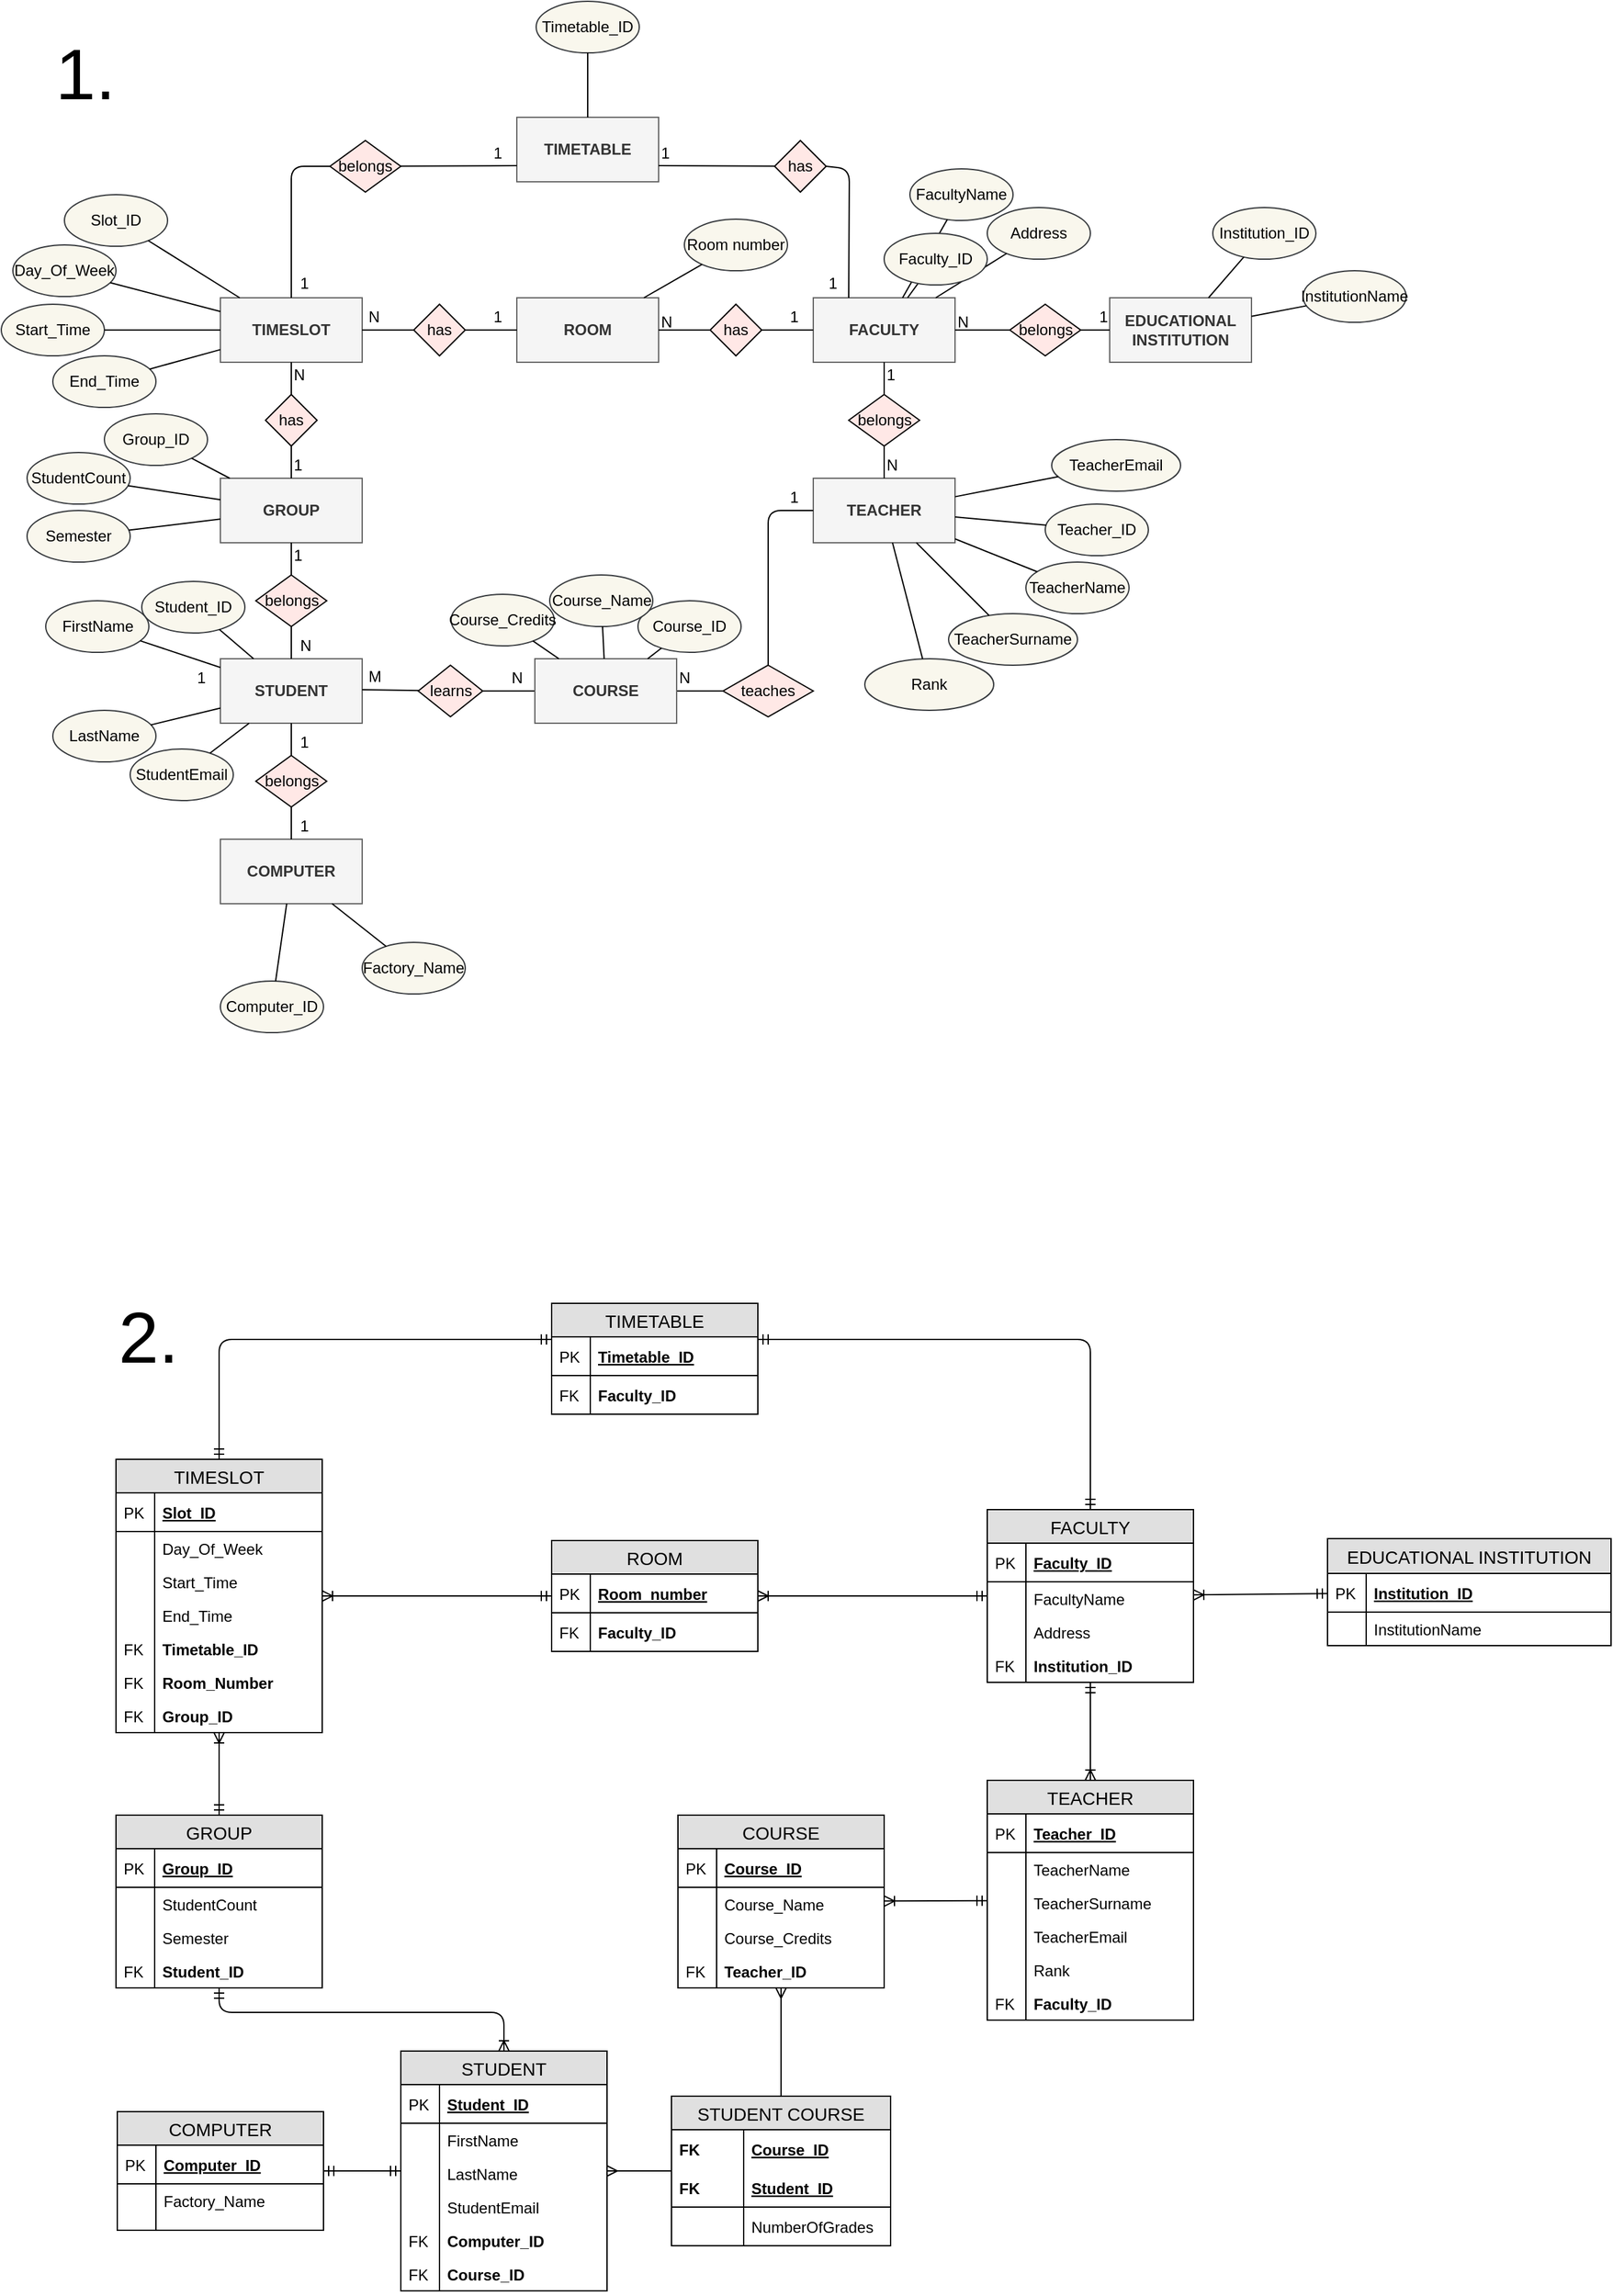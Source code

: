 <mxfile version="12.1.7" type="device" pages="1"><diagram id="r0AYHwiQ250uhXay0lLz" name="Page-1"><mxGraphModel dx="1821" dy="1664" grid="1" gridSize="10" guides="1" tooltips="1" connect="1" arrows="1" fold="1" page="1" pageScale="1" pageWidth="850" pageHeight="1100" math="0" shadow="0"><root><mxCell id="0"/><mxCell id="1" parent="0"/><mxCell id="siMx_rG1ZSex4A9vv-d8-1" value="&lt;b&gt;COMPUTER&lt;/b&gt;" style="rounded=0;whiteSpace=wrap;html=1;fillColor=#f5f5f5;strokeColor=#666666;fontColor=#333333;" parent="1" vertex="1"><mxGeometry x="-639" y="-430" width="110" height="50" as="geometry"/></mxCell><mxCell id="siMx_rG1ZSex4A9vv-d8-2" value="&lt;b&gt;STUDENT&lt;/b&gt;" style="rounded=0;whiteSpace=wrap;html=1;fillColor=#f5f5f5;strokeColor=#666666;fontColor=#333333;" parent="1" vertex="1"><mxGeometry x="-639" y="-570" width="110" height="50" as="geometry"/></mxCell><mxCell id="siMx_rG1ZSex4A9vv-d8-3" value="&lt;b&gt;GROUP&lt;/b&gt;" style="rounded=0;whiteSpace=wrap;html=1;fillColor=#f5f5f5;strokeColor=#666666;fontColor=#333333;" parent="1" vertex="1"><mxGeometry x="-639" y="-710" width="110" height="50" as="geometry"/></mxCell><mxCell id="siMx_rG1ZSex4A9vv-d8-5" value="&lt;b&gt;TIMESLOT&lt;/b&gt;" style="rounded=0;whiteSpace=wrap;html=1;fillColor=#f5f5f5;strokeColor=#666666;fontColor=#333333;" parent="1" vertex="1"><mxGeometry x="-639" y="-850" width="110" height="50" as="geometry"/></mxCell><mxCell id="siMx_rG1ZSex4A9vv-d8-6" value="&lt;b&gt;TEACHER&lt;/b&gt;" style="rounded=0;whiteSpace=wrap;html=1;fillColor=#f5f5f5;strokeColor=#666666;fontColor=#333333;" parent="1" vertex="1"><mxGeometry x="-179" y="-710" width="110" height="50" as="geometry"/></mxCell><mxCell id="siMx_rG1ZSex4A9vv-d8-7" value="&lt;b&gt;TIMETABLE&lt;span style=&quot;font-family: &amp;#34;helvetica&amp;#34; , &amp;#34;arial&amp;#34; , sans-serif ; font-size: 0px ; white-space: nowrap&quot;&gt;%3CmxGraphModel%3E%3Croot%3E%3CmxCell%20id%3D%220%22%2F%3E%3CmxCell%20id%3D%221%22%20parent%3D%220%22%2F%3E%3CmxCell%20id%3D%222%22%20value%3D%22TIMESLOT%22%20style%3D%22rounded%3D0%3BwhiteSpace%3Dwrap%3Bhtml%3D1%3B%22%20vertex%3D%221%22%20parent%3D%221%22%3E%3CmxGeometry%20x%3D%22350%22%20y%3D%22270%22%20width%3D%22100%22%20height%3D%2240%22%20as%3D%22geometry%22%2F%3E%3C%2FmxCell%3E%3C%2Froot%3E%3C%2FmxGraphModel%3E&lt;/span&gt;&lt;/b&gt;" style="rounded=0;whiteSpace=wrap;html=1;fillColor=#f5f5f5;strokeColor=#666666;fontColor=#333333;" parent="1" vertex="1"><mxGeometry x="-409" y="-990" width="110" height="50" as="geometry"/></mxCell><mxCell id="siMx_rG1ZSex4A9vv-d8-8" value="&lt;b&gt;FACULTY&lt;/b&gt;" style="rounded=0;whiteSpace=wrap;html=1;fillColor=#f5f5f5;strokeColor=#666666;fontColor=#333333;" parent="1" vertex="1"><mxGeometry x="-179" y="-850" width="110" height="50" as="geometry"/></mxCell><mxCell id="siMx_rG1ZSex4A9vv-d8-9" value="&lt;b&gt;EDUCATIONAL INSTITUTION&lt;/b&gt;" style="rounded=0;whiteSpace=wrap;html=1;fillColor=#f5f5f5;strokeColor=#666666;fontColor=#333333;" parent="1" vertex="1"><mxGeometry x="51" y="-850" width="110" height="50" as="geometry"/></mxCell><mxCell id="siMx_rG1ZSex4A9vv-d8-10" value="&lt;b&gt;ROOM&lt;/b&gt;" style="rounded=0;whiteSpace=wrap;html=1;fillColor=#f5f5f5;strokeColor=#666666;fontColor=#333333;" parent="1" vertex="1"><mxGeometry x="-409" y="-850" width="110" height="50" as="geometry"/></mxCell><mxCell id="siMx_rG1ZSex4A9vv-d8-12" value="Computer_ID" style="ellipse;whiteSpace=wrap;html=1;fillColor=#f9f7ed;strokeColor=#36393d;" parent="1" vertex="1"><mxGeometry x="-639" y="-320" width="80" height="40" as="geometry"/></mxCell><mxCell id="siMx_rG1ZSex4A9vv-d8-13" value="Factory_Name" style="ellipse;whiteSpace=wrap;html=1;fillColor=#f9f7ed;strokeColor=#36393d;" parent="1" vertex="1"><mxGeometry x="-529" y="-350" width="80" height="40" as="geometry"/></mxCell><mxCell id="siMx_rG1ZSex4A9vv-d8-15" value="Student_ID" style="ellipse;whiteSpace=wrap;html=1;fillColor=#f9f7ed;strokeColor=#36393d;" parent="1" vertex="1"><mxGeometry x="-700" y="-630" width="80" height="40" as="geometry"/></mxCell><mxCell id="siMx_rG1ZSex4A9vv-d8-16" value="FirstName" style="ellipse;whiteSpace=wrap;html=1;fillColor=#f9f7ed;strokeColor=#36393d;" parent="1" vertex="1"><mxGeometry x="-774.5" y="-615" width="80" height="40" as="geometry"/></mxCell><mxCell id="siMx_rG1ZSex4A9vv-d8-17" value="LastName" style="ellipse;whiteSpace=wrap;html=1;fillColor=#f9f7ed;strokeColor=#36393d;" parent="1" vertex="1"><mxGeometry x="-769" y="-530" width="80" height="40" as="geometry"/></mxCell><mxCell id="siMx_rG1ZSex4A9vv-d8-18" value="StudentEmail" style="ellipse;whiteSpace=wrap;html=1;fillColor=#f9f7ed;strokeColor=#36393d;" parent="1" vertex="1"><mxGeometry x="-709" y="-500" width="80" height="40" as="geometry"/></mxCell><mxCell id="siMx_rG1ZSex4A9vv-d8-20" value="Group_ID" style="ellipse;whiteSpace=wrap;html=1;fillColor=#f9f7ed;strokeColor=#36393d;" parent="1" vertex="1"><mxGeometry x="-729" y="-760" width="80" height="40" as="geometry"/></mxCell><mxCell id="siMx_rG1ZSex4A9vv-d8-21" value="StudentCount" style="ellipse;whiteSpace=wrap;html=1;fillColor=#f9f7ed;strokeColor=#36393d;" parent="1" vertex="1"><mxGeometry x="-789" y="-730" width="80" height="40" as="geometry"/></mxCell><mxCell id="siMx_rG1ZSex4A9vv-d8-22" value="Semester" style="ellipse;whiteSpace=wrap;html=1;fillColor=#f9f7ed;strokeColor=#36393d;" parent="1" vertex="1"><mxGeometry x="-789" y="-685" width="80" height="40" as="geometry"/></mxCell><mxCell id="siMx_rG1ZSex4A9vv-d8-23" value="Slot_ID" style="ellipse;whiteSpace=wrap;html=1;fillColor=#f9f7ed;strokeColor=#36393d;" parent="1" vertex="1"><mxGeometry x="-760" y="-930" width="80" height="40" as="geometry"/></mxCell><mxCell id="siMx_rG1ZSex4A9vv-d8-24" value="Day_Of_Week" style="ellipse;whiteSpace=wrap;html=1;fillColor=#f9f7ed;strokeColor=#36393d;" parent="1" vertex="1"><mxGeometry x="-800" y="-891" width="80" height="40" as="geometry"/></mxCell><mxCell id="siMx_rG1ZSex4A9vv-d8-25" value="Start_Time" style="ellipse;whiteSpace=wrap;html=1;fillColor=#f9f7ed;strokeColor=#36393d;" parent="1" vertex="1"><mxGeometry x="-809" y="-845" width="80" height="40" as="geometry"/></mxCell><mxCell id="siMx_rG1ZSex4A9vv-d8-26" value="End_Time" style="ellipse;whiteSpace=wrap;html=1;fillColor=#f9f7ed;strokeColor=#36393d;" parent="1" vertex="1"><mxGeometry x="-769" y="-805" width="80" height="40" as="geometry"/></mxCell><mxCell id="siMx_rG1ZSex4A9vv-d8-27" value="Timetable_ID" style="ellipse;whiteSpace=wrap;html=1;fillColor=#f9f7ed;strokeColor=#36393d;" parent="1" vertex="1"><mxGeometry x="-394" y="-1080" width="80" height="40" as="geometry"/></mxCell><mxCell id="siMx_rG1ZSex4A9vv-d8-29" value="Room number" style="ellipse;whiteSpace=wrap;html=1;fillColor=#f9f7ed;strokeColor=#36393d;" parent="1" vertex="1"><mxGeometry x="-279" y="-911" width="80" height="40" as="geometry"/></mxCell><mxCell id="siMx_rG1ZSex4A9vv-d8-30" value="" style="endArrow=none;html=1;" parent="1" source="siMx_rG1ZSex4A9vv-d8-5" target="siMx_rG1ZSex4A9vv-d8-23" edge="1"><mxGeometry width="50" height="50" relative="1" as="geometry"><mxPoint x="-639" y="-880" as="sourcePoint"/><mxPoint x="-589" y="-930" as="targetPoint"/></mxGeometry></mxCell><mxCell id="siMx_rG1ZSex4A9vv-d8-31" value="" style="endArrow=none;html=1;" parent="1" source="siMx_rG1ZSex4A9vv-d8-5" target="siMx_rG1ZSex4A9vv-d8-24" edge="1"><mxGeometry width="50" height="50" relative="1" as="geometry"><mxPoint x="-614.016" y="-840" as="sourcePoint"/><mxPoint x="-685.039" y="-884.372" as="targetPoint"/></mxGeometry></mxCell><mxCell id="siMx_rG1ZSex4A9vv-d8-32" value="" style="endArrow=none;html=1;" parent="1" source="siMx_rG1ZSex4A9vv-d8-5" target="siMx_rG1ZSex4A9vv-d8-25" edge="1"><mxGeometry width="50" height="50" relative="1" as="geometry"><mxPoint x="-629" y="-829.37" as="sourcePoint"/><mxPoint x="-714.562" y="-851.724" as="targetPoint"/><Array as="points"/></mxGeometry></mxCell><mxCell id="siMx_rG1ZSex4A9vv-d8-33" value="" style="endArrow=none;html=1;" parent="1" source="siMx_rG1ZSex4A9vv-d8-5" target="siMx_rG1ZSex4A9vv-d8-26" edge="1"><mxGeometry width="50" height="50" relative="1" as="geometry"><mxPoint x="-629" y="-829.37" as="sourcePoint"/><mxPoint x="-714.562" y="-851.724" as="targetPoint"/></mxGeometry></mxCell><mxCell id="siMx_rG1ZSex4A9vv-d8-35" value="" style="endArrow=none;html=1;" parent="1" source="siMx_rG1ZSex4A9vv-d8-3" target="siMx_rG1ZSex4A9vv-d8-20" edge="1"><mxGeometry width="50" height="50" relative="1" as="geometry"><mxPoint x="-563.516" y="-715.5" as="sourcePoint"/><mxPoint x="-634.539" y="-759.872" as="targetPoint"/></mxGeometry></mxCell><mxCell id="siMx_rG1ZSex4A9vv-d8-36" value="" style="endArrow=none;html=1;" parent="1" source="siMx_rG1ZSex4A9vv-d8-3" target="siMx_rG1ZSex4A9vv-d8-21" edge="1"><mxGeometry width="50" height="50" relative="1" as="geometry"><mxPoint x="-621.5" y="-700" as="sourcePoint"/><mxPoint x="-651.188" y="-715.625" as="targetPoint"/></mxGeometry></mxCell><mxCell id="siMx_rG1ZSex4A9vv-d8-37" value="" style="endArrow=none;html=1;" parent="1" source="siMx_rG1ZSex4A9vv-d8-3" target="siMx_rG1ZSex4A9vv-d8-22" edge="1"><mxGeometry width="50" height="50" relative="1" as="geometry"><mxPoint x="-629" y="-683.359" as="sourcePoint"/><mxPoint x="-700.687" y="-694.253" as="targetPoint"/></mxGeometry></mxCell><mxCell id="siMx_rG1ZSex4A9vv-d8-38" value="" style="endArrow=none;html=1;" parent="1" source="siMx_rG1ZSex4A9vv-d8-2" target="siMx_rG1ZSex4A9vv-d8-15" edge="1"><mxGeometry width="50" height="50" relative="1" as="geometry"><mxPoint x="-629" y="-668.337" as="sourcePoint"/><mxPoint x="-700.13" y="-659.72" as="targetPoint"/></mxGeometry></mxCell><mxCell id="siMx_rG1ZSex4A9vv-d8-39" value="" style="endArrow=none;html=1;" parent="1" source="siMx_rG1ZSex4A9vv-d8-2" target="siMx_rG1ZSex4A9vv-d8-16" edge="1"><mxGeometry width="50" height="50" relative="1" as="geometry"><mxPoint x="-614.363" y="-560" as="sourcePoint"/><mxPoint x="-653.84" y="-584.452" as="targetPoint"/></mxGeometry></mxCell><mxCell id="siMx_rG1ZSex4A9vv-d8-40" value="" style="endArrow=none;html=1;" parent="1" source="siMx_rG1ZSex4A9vv-d8-2" target="siMx_rG1ZSex4A9vv-d8-17" edge="1"><mxGeometry width="50" height="50" relative="1" as="geometry"><mxPoint x="-619" y="-530" as="sourcePoint"/><mxPoint x="-700.687" y="-554.253" as="targetPoint"/></mxGeometry></mxCell><mxCell id="siMx_rG1ZSex4A9vv-d8-41" value="" style="endArrow=none;html=1;" parent="1" source="siMx_rG1ZSex4A9vv-d8-2" target="siMx_rG1ZSex4A9vv-d8-18" edge="1"><mxGeometry width="50" height="50" relative="1" as="geometry"><mxPoint x="-629" y="-529.911" as="sourcePoint"/><mxPoint x="-750.673" y="-518.653" as="targetPoint"/></mxGeometry></mxCell><mxCell id="siMx_rG1ZSex4A9vv-d8-43" value="" style="endArrow=none;html=1;" parent="1" source="siMx_rG1ZSex4A9vv-d8-1" target="siMx_rG1ZSex4A9vv-d8-12" edge="1"><mxGeometry width="50" height="50" relative="1" as="geometry"><mxPoint x="-618.273" y="-370" as="sourcePoint"/><mxPoint x="-662.544" y="-345.001" as="targetPoint"/></mxGeometry></mxCell><mxCell id="siMx_rG1ZSex4A9vv-d8-44" value="" style="endArrow=none;html=1;" parent="1" source="siMx_rG1ZSex4A9vv-d8-1" target="siMx_rG1ZSex4A9vv-d8-13" edge="1"><mxGeometry width="50" height="50" relative="1" as="geometry"><mxPoint x="-577.619" y="-370" as="sourcePoint"/><mxPoint x="-586.309" y="-309.955" as="targetPoint"/></mxGeometry></mxCell><mxCell id="siMx_rG1ZSex4A9vv-d8-46" value="" style="endArrow=none;html=1;" parent="1" source="siMx_rG1ZSex4A9vv-d8-7" target="siMx_rG1ZSex4A9vv-d8-27" edge="1"><mxGeometry width="50" height="50" relative="1" as="geometry"><mxPoint x="-542.356" y="-370" as="sourcePoint"/><mxPoint x="-500.44" y="-336.884" as="targetPoint"/></mxGeometry></mxCell><mxCell id="siMx_rG1ZSex4A9vv-d8-47" value="" style="endArrow=none;html=1;" parent="1" source="siMx_rG1ZSex4A9vv-d8-10" target="siMx_rG1ZSex4A9vv-d8-29" edge="1"><mxGeometry width="50" height="50" relative="1" as="geometry"><mxPoint x="-344" y="-980.0" as="sourcePoint"/><mxPoint x="-344" y="-1030.0" as="targetPoint"/></mxGeometry></mxCell><mxCell id="siMx_rG1ZSex4A9vv-d8-59" value="FacultyName&lt;span style=&quot;font-family: &amp;#34;helvetica&amp;#34; , &amp;#34;arial&amp;#34; , sans-serif ; font-size: 0px ; white-space: nowrap&quot;&gt;%3CmxGraphModel%3E%3Croot%3E%3CmxCell%20id%3D%220%22%2F%3E%3CmxCell%20id%3D%221%22%20parent%3D%220%22%2F%3E%3CmxCell%20id%3D%222%22%20value%3D%22Timetable_ID%22%20style%3D%22ellipse%3BwhiteSpace%3Dwrap%3Bhtml%3D1%3B%22%20vertex%3D%221%22%20parent%3D%221%22%3E%3CmxGeometry%20x%3D%22365%22%20y%3D%22-210%22%20width%3D%2280%22%20height%3D%2240%22%20as%3D%22geometry%22%2F%3E%3C%2FmxCell%3E%3C%2Froot%3E%3C%2FmxGraphModel%3E&lt;/span&gt;" style="ellipse;whiteSpace=wrap;html=1;fontStyle=0;fillColor=#f9f7ed;strokeColor=#36393d;" parent="1" vertex="1"><mxGeometry x="-104" y="-950" width="80" height="40" as="geometry"/></mxCell><mxCell id="siMx_rG1ZSex4A9vv-d8-60" value="Address" style="ellipse;whiteSpace=wrap;html=1;fillColor=#f9f7ed;strokeColor=#36393d;" parent="1" vertex="1"><mxGeometry x="-44" y="-920" width="80" height="40" as="geometry"/></mxCell><mxCell id="siMx_rG1ZSex4A9vv-d8-61" value="" style="endArrow=none;html=1;" parent="1" source="siMx_rG1ZSex4A9vv-d8-8" target="siMx_rG1ZSex4A9vv-d8-58" edge="1"><mxGeometry width="50" height="50" relative="1" as="geometry"><mxPoint x="-300.363" y="-840" as="sourcePoint"/><mxPoint x="-255.187" y="-865.882" as="targetPoint"/></mxGeometry></mxCell><mxCell id="siMx_rG1ZSex4A9vv-d8-62" value="" style="endArrow=none;html=1;" parent="1" source="siMx_rG1ZSex4A9vv-d8-8" target="siMx_rG1ZSex4A9vv-d8-60" edge="1"><mxGeometry width="50" height="50" relative="1" as="geometry"><mxPoint x="-105.318" y="-840" as="sourcePoint"/><mxPoint x="-80.905" y="-910.3" as="targetPoint"/></mxGeometry></mxCell><mxCell id="siMx_rG1ZSex4A9vv-d8-63" value="" style="endArrow=none;html=1;" parent="1" source="siMx_rG1ZSex4A9vv-d8-8" target="siMx_rG1ZSex4A9vv-d8-59" edge="1"><mxGeometry width="50" height="50" relative="1" as="geometry"><mxPoint x="-85.489" y="-840" as="sourcePoint"/><mxPoint x="-58.61" y="-863.568" as="targetPoint"/></mxGeometry></mxCell><mxCell id="siMx_rG1ZSex4A9vv-d8-58" value="Faculty_ID&lt;span style=&quot;font-family: &amp;#34;helvetica&amp;#34; , &amp;#34;arial&amp;#34; , sans-serif ; font-size: 0px ; white-space: nowrap&quot;&gt;%3CmxGraphModel%3E%3Croot%3E%3CmxCell%20id%3D%220%22%2F%3E%3CmxCell%20id%3D%221%22%20parent%3D%220%22%2F%3E%3CmxCell%20id%3D%222%22%20value%3D%22Timetable_ID%22%20style%3D%22ellipse%3BwhiteSpace%3Dwrap%3Bhtml%3D1%3B%22%20vertex%3D%221%22%20parent%3D%221%22%3E%3CmxGeometry%20x%3D%22365%22%20y%3D%22-210%22%20width%3D%2280%22%20height%3D%2240%22%20as%3D%22geometry%22%2F%3E%3C%2FmxCell%3E%3C%2Froot%3E%3C%2FmxGraphModel%3E&lt;/span&gt;" style="ellipse;whiteSpace=wrap;html=1;fillColor=#f9f7ed;strokeColor=#36393d;" parent="1" vertex="1"><mxGeometry x="-124" y="-900" width="80" height="40" as="geometry"/></mxCell><mxCell id="siMx_rG1ZSex4A9vv-d8-64" value="Institution_ID" style="ellipse;whiteSpace=wrap;html=1;fillColor=#f9f7ed;strokeColor=#36393d;" parent="1" vertex="1"><mxGeometry x="131" y="-920" width="80" height="40" as="geometry"/></mxCell><mxCell id="siMx_rG1ZSex4A9vv-d8-65" value="InstitutionName" style="ellipse;whiteSpace=wrap;html=1;fillColor=#f9f7ed;strokeColor=#36393d;" parent="1" vertex="1"><mxGeometry x="201" y="-871" width="80" height="40" as="geometry"/></mxCell><mxCell id="siMx_rG1ZSex4A9vv-d8-66" value="" style="endArrow=none;html=1;" parent="1" source="siMx_rG1ZSex4A9vv-d8-9" target="siMx_rG1ZSex4A9vv-d8-64" edge="1"><mxGeometry width="50" height="50" relative="1" as="geometry"><mxPoint x="-89" y="-840" as="sourcePoint"/><mxPoint x="-56.889" y="-872.111" as="targetPoint"/></mxGeometry></mxCell><mxCell id="siMx_rG1ZSex4A9vv-d8-67" value="" style="endArrow=none;html=1;" parent="1" source="siMx_rG1ZSex4A9vv-d8-9" target="siMx_rG1ZSex4A9vv-d8-65" edge="1"><mxGeometry width="50" height="50" relative="1" as="geometry"><mxPoint x="-79" y="-830" as="sourcePoint"/><mxPoint x="-46.889" y="-862.111" as="targetPoint"/></mxGeometry></mxCell><mxCell id="siMx_rG1ZSex4A9vv-d8-68" value="Teacher_ID" style="ellipse;whiteSpace=wrap;html=1;fillColor=#f9f7ed;strokeColor=#36393d;" parent="1" vertex="1"><mxGeometry x="1" y="-690" width="80" height="40" as="geometry"/></mxCell><mxCell id="siMx_rG1ZSex4A9vv-d8-69" value="TeacherName" style="ellipse;whiteSpace=wrap;html=1;fillColor=#f9f7ed;strokeColor=#36393d;" parent="1" vertex="1"><mxGeometry x="-14" y="-645" width="80" height="40" as="geometry"/></mxCell><mxCell id="siMx_rG1ZSex4A9vv-d8-70" value="TeacherSurname" style="ellipse;whiteSpace=wrap;html=1;fillColor=#f9f7ed;strokeColor=#36393d;" parent="1" vertex="1"><mxGeometry x="-74" y="-605" width="100" height="40" as="geometry"/></mxCell><mxCell id="siMx_rG1ZSex4A9vv-d8-71" value="TeacherEmail" style="ellipse;whiteSpace=wrap;html=1;fillColor=#f9f7ed;strokeColor=#36393d;" parent="1" vertex="1"><mxGeometry x="6" y="-740" width="100" height="40" as="geometry"/></mxCell><mxCell id="siMx_rG1ZSex4A9vv-d8-72" value="Rank" style="ellipse;whiteSpace=wrap;html=1;fillColor=#f9f7ed;strokeColor=#36393d;" parent="1" vertex="1"><mxGeometry x="-139" y="-570" width="100" height="40" as="geometry"/></mxCell><mxCell id="siMx_rG1ZSex4A9vv-d8-73" value="" style="endArrow=none;html=1;" parent="1" source="siMx_rG1ZSex4A9vv-d8-6" target="siMx_rG1ZSex4A9vv-d8-71" edge="1"><mxGeometry width="50" height="50" relative="1" as="geometry"><mxPoint x="-303.637" y="-700" as="sourcePoint"/><mxPoint x="-264.16" y="-724.452" as="targetPoint"/></mxGeometry></mxCell><mxCell id="siMx_rG1ZSex4A9vv-d8-74" value="" style="endArrow=none;html=1;" parent="1" source="siMx_rG1ZSex4A9vv-d8-6" target="siMx_rG1ZSex4A9vv-d8-68" edge="1"><mxGeometry width="50" height="50" relative="1" as="geometry"><mxPoint x="-293.637" y="-690" as="sourcePoint"/><mxPoint x="-254.16" y="-714.452" as="targetPoint"/></mxGeometry></mxCell><mxCell id="siMx_rG1ZSex4A9vv-d8-75" value="" style="endArrow=none;html=1;" parent="1" source="siMx_rG1ZSex4A9vv-d8-6" target="siMx_rG1ZSex4A9vv-d8-69" edge="1"><mxGeometry width="50" height="50" relative="1" as="geometry"><mxPoint x="-283.637" y="-680" as="sourcePoint"/><mxPoint x="-244.16" y="-704.452" as="targetPoint"/></mxGeometry></mxCell><mxCell id="siMx_rG1ZSex4A9vv-d8-76" value="" style="endArrow=none;html=1;" parent="1" source="siMx_rG1ZSex4A9vv-d8-6" target="siMx_rG1ZSex4A9vv-d8-70" edge="1"><mxGeometry width="50" height="50" relative="1" as="geometry"><mxPoint x="-273.637" y="-670" as="sourcePoint"/><mxPoint x="-234.16" y="-694.452" as="targetPoint"/></mxGeometry></mxCell><mxCell id="siMx_rG1ZSex4A9vv-d8-77" value="" style="endArrow=none;html=1;" parent="1" source="siMx_rG1ZSex4A9vv-d8-6" target="siMx_rG1ZSex4A9vv-d8-72" edge="1"><mxGeometry width="50" height="50" relative="1" as="geometry"><mxPoint x="-263.637" y="-660" as="sourcePoint"/><mxPoint x="-224.16" y="-684.452" as="targetPoint"/></mxGeometry></mxCell><mxCell id="siMx_rG1ZSex4A9vv-d8-78" value="has" style="rhombus;whiteSpace=wrap;html=1;fillColor=#FFE8E6;" parent="1" vertex="1"><mxGeometry x="-209" y="-972" width="40" height="40" as="geometry"/></mxCell><mxCell id="siMx_rG1ZSex4A9vv-d8-79" value="" style="endArrow=none;html=1;exitX=1;exitY=0.75;exitDx=0;exitDy=0;" parent="1" source="siMx_rG1ZSex4A9vv-d8-7" target="siMx_rG1ZSex4A9vv-d8-78" edge="1"><mxGeometry width="50" height="50" relative="1" as="geometry"><mxPoint x="-259" y="-970" as="sourcePoint"/><mxPoint x="-209" y="-1020" as="targetPoint"/></mxGeometry></mxCell><mxCell id="siMx_rG1ZSex4A9vv-d8-80" value="" style="endArrow=none;html=1;exitX=1;exitY=0.5;exitDx=0;exitDy=0;entryX=0.25;entryY=0;entryDx=0;entryDy=0;" parent="1" source="siMx_rG1ZSex4A9vv-d8-78" target="siMx_rG1ZSex4A9vv-d8-8" edge="1"><mxGeometry width="50" height="50" relative="1" as="geometry"><mxPoint x="-249" y="-1040" as="sourcePoint"/><mxPoint x="-199" y="-1090" as="targetPoint"/><Array as="points"><mxPoint x="-151" y="-950"/></Array></mxGeometry></mxCell><mxCell id="siMx_rG1ZSex4A9vv-d8-83" value="belongs" style="rhombus;whiteSpace=wrap;html=1;fillColor=#FFE8E6;" parent="1" vertex="1"><mxGeometry x="-611.5" y="-495" width="55" height="40" as="geometry"/></mxCell><mxCell id="siMx_rG1ZSex4A9vv-d8-84" value="belongs" style="rhombus;whiteSpace=wrap;html=1;fillColor=#FFE8E6;" parent="1" vertex="1"><mxGeometry x="-611.5" y="-635" width="55" height="40" as="geometry"/></mxCell><mxCell id="siMx_rG1ZSex4A9vv-d8-85" value="has" style="rhombus;whiteSpace=wrap;html=1;fillColor=#FFE8E6;" parent="1" vertex="1"><mxGeometry x="-604" y="-775" width="40" height="40" as="geometry"/></mxCell><mxCell id="siMx_rG1ZSex4A9vv-d8-86" value="belongs" style="rhombus;whiteSpace=wrap;html=1;fillColor=#FFE8E6;" parent="1" vertex="1"><mxGeometry x="-554" y="-972" width="55" height="40" as="geometry"/></mxCell><mxCell id="siMx_rG1ZSex4A9vv-d8-87" value="has" style="rhombus;whiteSpace=wrap;html=1;fillColor=#FFE8E6;" parent="1" vertex="1"><mxGeometry x="-489" y="-845" width="40" height="40" as="geometry"/></mxCell><mxCell id="siMx_rG1ZSex4A9vv-d8-88" value="has" style="rhombus;whiteSpace=wrap;html=1;fillColor=#FFE8E6;" parent="1" vertex="1"><mxGeometry x="-259" y="-845" width="40" height="40" as="geometry"/></mxCell><mxCell id="siMx_rG1ZSex4A9vv-d8-90" value="belongs" style="rhombus;whiteSpace=wrap;html=1;fillColor=#FFE8E6;" parent="1" vertex="1"><mxGeometry x="-26.5" y="-845" width="55" height="40" as="geometry"/></mxCell><mxCell id="siMx_rG1ZSex4A9vv-d8-91" value="belongs" style="rhombus;whiteSpace=wrap;html=1;fillColor=#FFE8E6;" parent="1" vertex="1"><mxGeometry x="-151.5" y="-775" width="55" height="40" as="geometry"/></mxCell><mxCell id="siMx_rG1ZSex4A9vv-d8-96" value="" style="endArrow=none;html=1;entryX=0;entryY=0.75;entryDx=0;entryDy=0;" parent="1" source="siMx_rG1ZSex4A9vv-d8-86" target="siMx_rG1ZSex4A9vv-d8-7" edge="1"><mxGeometry width="50" height="50" relative="1" as="geometry"><mxPoint x="-459" y="-870" as="sourcePoint"/><mxPoint x="-409" y="-920" as="targetPoint"/></mxGeometry></mxCell><mxCell id="siMx_rG1ZSex4A9vv-d8-97" value="" style="endArrow=none;html=1;entryX=0;entryY=0.5;entryDx=0;entryDy=0;" parent="1" source="siMx_rG1ZSex4A9vv-d8-5" target="siMx_rG1ZSex4A9vv-d8-86" edge="1"><mxGeometry width="50" height="50" relative="1" as="geometry"><mxPoint x="-649.16" y="-950.116" as="sourcePoint"/><mxPoint x="-559" y="-950.5" as="targetPoint"/><Array as="points"><mxPoint x="-584" y="-952"/></Array></mxGeometry></mxCell><mxCell id="siMx_rG1ZSex4A9vv-d8-98" value="" style="endArrow=none;html=1;" parent="1" source="siMx_rG1ZSex4A9vv-d8-5" target="siMx_rG1ZSex4A9vv-d8-87" edge="1"><mxGeometry width="50" height="50" relative="1" as="geometry"><mxPoint x="-499" y="-860" as="sourcePoint"/><mxPoint x="-449" y="-910" as="targetPoint"/></mxGeometry></mxCell><mxCell id="siMx_rG1ZSex4A9vv-d8-99" value="" style="endArrow=none;html=1;" parent="1" source="siMx_rG1ZSex4A9vv-d8-87" target="siMx_rG1ZSex4A9vv-d8-10" edge="1"><mxGeometry width="50" height="50" relative="1" as="geometry"><mxPoint x="-519" y="-815" as="sourcePoint"/><mxPoint x="-479" y="-815" as="targetPoint"/></mxGeometry></mxCell><mxCell id="siMx_rG1ZSex4A9vv-d8-100" value="" style="endArrow=none;html=1;" parent="1" source="siMx_rG1ZSex4A9vv-d8-8" target="siMx_rG1ZSex4A9vv-d8-88" edge="1"><mxGeometry width="50" height="50" relative="1" as="geometry"><mxPoint x="-439" y="-815" as="sourcePoint"/><mxPoint x="-399" y="-815" as="targetPoint"/></mxGeometry></mxCell><mxCell id="siMx_rG1ZSex4A9vv-d8-101" value="" style="endArrow=none;html=1;" parent="1" source="siMx_rG1ZSex4A9vv-d8-88" target="siMx_rG1ZSex4A9vv-d8-10" edge="1"><mxGeometry width="50" height="50" relative="1" as="geometry"><mxPoint x="-169" y="-812.848" as="sourcePoint"/><mxPoint x="-209.753" y="-811.253" as="targetPoint"/></mxGeometry></mxCell><mxCell id="siMx_rG1ZSex4A9vv-d8-105" value="" style="endArrow=none;html=1;edgeStyle=orthogonalEdgeStyle;" parent="1" source="siMx_rG1ZSex4A9vv-d8-6" target="4dl5OxrMkjqQv2iaS6yb-8" edge="1"><mxGeometry width="50" height="50" relative="1" as="geometry"><mxPoint x="-289" y="-675" as="sourcePoint"/><mxPoint x="-199" y="-685" as="targetPoint"/><Array as="points"><mxPoint x="-214" y="-685"/></Array></mxGeometry></mxCell><mxCell id="siMx_rG1ZSex4A9vv-d8-110" value="" style="endArrow=none;html=1;" parent="1" source="siMx_rG1ZSex4A9vv-d8-85" target="siMx_rG1ZSex4A9vv-d8-5" edge="1"><mxGeometry width="50" height="50" relative="1" as="geometry"><mxPoint x="-529" y="-780" as="sourcePoint"/><mxPoint x="-479" y="-815" as="targetPoint"/></mxGeometry></mxCell><mxCell id="siMx_rG1ZSex4A9vv-d8-111" value="" style="endArrow=none;html=1;" parent="1" source="siMx_rG1ZSex4A9vv-d8-85" target="siMx_rG1ZSex4A9vv-d8-3" edge="1"><mxGeometry width="50" height="50" relative="1" as="geometry"><mxPoint x="-574.0" y="-765" as="sourcePoint"/><mxPoint x="-574.0" y="-790" as="targetPoint"/></mxGeometry></mxCell><mxCell id="siMx_rG1ZSex4A9vv-d8-112" value="" style="endArrow=none;html=1;" parent="1" source="siMx_rG1ZSex4A9vv-d8-84" target="siMx_rG1ZSex4A9vv-d8-3" edge="1"><mxGeometry width="50" height="50" relative="1" as="geometry"><mxPoint x="-574.0" y="-725" as="sourcePoint"/><mxPoint x="-574.0" y="-700" as="targetPoint"/></mxGeometry></mxCell><mxCell id="siMx_rG1ZSex4A9vv-d8-113" value="" style="endArrow=none;html=1;" parent="1" source="siMx_rG1ZSex4A9vv-d8-84" target="siMx_rG1ZSex4A9vv-d8-2" edge="1"><mxGeometry width="50" height="50" relative="1" as="geometry"><mxPoint x="-574.0" y="-625" as="sourcePoint"/><mxPoint x="-574.0" y="-650" as="targetPoint"/></mxGeometry></mxCell><mxCell id="siMx_rG1ZSex4A9vv-d8-114" value="" style="endArrow=none;html=1;" parent="1" source="siMx_rG1ZSex4A9vv-d8-83" target="siMx_rG1ZSex4A9vv-d8-2" edge="1"><mxGeometry width="50" height="50" relative="1" as="geometry"><mxPoint x="-574.0" y="-585" as="sourcePoint"/><mxPoint x="-574.0" y="-560" as="targetPoint"/></mxGeometry></mxCell><mxCell id="siMx_rG1ZSex4A9vv-d8-115" value="" style="endArrow=none;html=1;" parent="1" source="siMx_rG1ZSex4A9vv-d8-83" target="siMx_rG1ZSex4A9vv-d8-1" edge="1"><mxGeometry width="50" height="50" relative="1" as="geometry"><mxPoint x="-574.0" y="-485" as="sourcePoint"/><mxPoint x="-574.0" y="-510" as="targetPoint"/></mxGeometry></mxCell><mxCell id="siMx_rG1ZSex4A9vv-d8-116" value="" style="endArrow=none;html=1;" parent="1" source="siMx_rG1ZSex4A9vv-d8-8" target="siMx_rG1ZSex4A9vv-d8-90" edge="1"><mxGeometry width="50" height="50" relative="1" as="geometry"><mxPoint x="-169" y="-815" as="sourcePoint"/><mxPoint x="-209" y="-815" as="targetPoint"/></mxGeometry></mxCell><mxCell id="siMx_rG1ZSex4A9vv-d8-117" value="" style="endArrow=none;html=1;" parent="1" source="siMx_rG1ZSex4A9vv-d8-9" target="siMx_rG1ZSex4A9vv-d8-90" edge="1"><mxGeometry width="50" height="50" relative="1" as="geometry"><mxPoint x="-59" y="-815" as="sourcePoint"/><mxPoint x="-16.5" y="-815" as="targetPoint"/></mxGeometry></mxCell><mxCell id="siMx_rG1ZSex4A9vv-d8-118" value="" style="endArrow=none;html=1;" parent="1" source="siMx_rG1ZSex4A9vv-d8-8" target="siMx_rG1ZSex4A9vv-d8-91" edge="1"><mxGeometry width="50" height="50" relative="1" as="geometry"><mxPoint x="-169" y="-815" as="sourcePoint"/><mxPoint x="-209" y="-815" as="targetPoint"/></mxGeometry></mxCell><mxCell id="siMx_rG1ZSex4A9vv-d8-119" value="" style="endArrow=none;html=1;" parent="1" source="siMx_rG1ZSex4A9vv-d8-6" target="siMx_rG1ZSex4A9vv-d8-91" edge="1"><mxGeometry width="50" height="50" relative="1" as="geometry"><mxPoint x="-114" y="-790" as="sourcePoint"/><mxPoint x="-114" y="-765" as="targetPoint"/></mxGeometry></mxCell><mxCell id="siMx_rG1ZSex4A9vv-d8-120" value="1" style="text;html=1;resizable=0;points=[];autosize=1;align=left;verticalAlign=top;spacingTop=-4;" parent="1" vertex="1"><mxGeometry x="-579" y="-515" width="20" height="20" as="geometry"/></mxCell><mxCell id="siMx_rG1ZSex4A9vv-d8-121" value="1" style="text;html=1;resizable=0;points=[];autosize=1;align=left;verticalAlign=top;spacingTop=-4;" parent="1" vertex="1"><mxGeometry x="-579" y="-450" width="20" height="20" as="geometry"/></mxCell><mxCell id="siMx_rG1ZSex4A9vv-d8-122" value="1" style="text;html=1;resizable=0;points=[];autosize=1;align=left;verticalAlign=top;spacingTop=-4;" parent="1" vertex="1"><mxGeometry x="-584" y="-660" width="20" height="20" as="geometry"/></mxCell><mxCell id="siMx_rG1ZSex4A9vv-d8-123" value="N" style="text;html=1;resizable=0;points=[];autosize=1;align=left;verticalAlign=top;spacingTop=-4;" parent="1" vertex="1"><mxGeometry x="-579" y="-590" width="20" height="20" as="geometry"/></mxCell><mxCell id="siMx_rG1ZSex4A9vv-d8-124" value="1" style="text;html=1;resizable=0;points=[];autosize=1;align=left;verticalAlign=top;spacingTop=-4;" parent="1" vertex="1"><mxGeometry x="-584" y="-730" width="20" height="20" as="geometry"/></mxCell><mxCell id="siMx_rG1ZSex4A9vv-d8-125" value="N" style="text;html=1;resizable=0;points=[];autosize=1;align=left;verticalAlign=top;spacingTop=-4;" parent="1" vertex="1"><mxGeometry x="-584" y="-800" width="20" height="20" as="geometry"/></mxCell><mxCell id="siMx_rG1ZSex4A9vv-d8-128" value="1" style="text;html=1;resizable=0;points=[];autosize=1;align=left;verticalAlign=top;spacingTop=-4;" parent="1" vertex="1"><mxGeometry x="-579" y="-871" width="20" height="20" as="geometry"/></mxCell><mxCell id="siMx_rG1ZSex4A9vv-d8-129" value="1" style="text;html=1;resizable=0;points=[];autosize=1;align=left;verticalAlign=top;spacingTop=-4;" parent="1" vertex="1"><mxGeometry x="-429" y="-972" width="20" height="20" as="geometry"/></mxCell><mxCell id="siMx_rG1ZSex4A9vv-d8-130" value="1" style="text;html=1;resizable=0;points=[];autosize=1;align=left;verticalAlign=top;spacingTop=-4;" parent="1" vertex="1"><mxGeometry x="-299" y="-972" width="20" height="20" as="geometry"/></mxCell><mxCell id="siMx_rG1ZSex4A9vv-d8-131" value="1" style="text;html=1;resizable=0;points=[];autosize=1;align=left;verticalAlign=top;spacingTop=-4;" parent="1" vertex="1"><mxGeometry x="-169" y="-871" width="20" height="20" as="geometry"/></mxCell><mxCell id="siMx_rG1ZSex4A9vv-d8-132" value="1" style="text;html=1;resizable=0;points=[];autosize=1;align=left;verticalAlign=top;spacingTop=-4;" parent="1" vertex="1"><mxGeometry x="-199" y="-845" width="20" height="20" as="geometry"/></mxCell><mxCell id="siMx_rG1ZSex4A9vv-d8-133" value="N" style="text;html=1;resizable=0;points=[];autosize=1;align=left;verticalAlign=top;spacingTop=-4;" parent="1" vertex="1"><mxGeometry x="-299" y="-841" width="20" height="20" as="geometry"/></mxCell><mxCell id="siMx_rG1ZSex4A9vv-d8-134" value="1" style="text;html=1;resizable=0;points=[];autosize=1;align=left;verticalAlign=top;spacingTop=-4;" parent="1" vertex="1"><mxGeometry x="41" y="-845" width="20" height="20" as="geometry"/></mxCell><mxCell id="siMx_rG1ZSex4A9vv-d8-135" value="N" style="text;html=1;resizable=0;points=[];autosize=1;align=left;verticalAlign=top;spacingTop=-4;" parent="1" vertex="1"><mxGeometry x="-69" y="-841" width="20" height="20" as="geometry"/></mxCell><mxCell id="siMx_rG1ZSex4A9vv-d8-136" value="1" style="text;html=1;resizable=0;points=[];autosize=1;align=left;verticalAlign=top;spacingTop=-4;" parent="1" vertex="1"><mxGeometry x="-124" y="-800" width="20" height="20" as="geometry"/></mxCell><mxCell id="siMx_rG1ZSex4A9vv-d8-137" value="N" style="text;html=1;resizable=0;points=[];autosize=1;align=left;verticalAlign=top;spacingTop=-4;" parent="1" vertex="1"><mxGeometry x="-124" y="-730" width="20" height="20" as="geometry"/></mxCell><mxCell id="siMx_rG1ZSex4A9vv-d8-138" value="1" style="text;html=1;resizable=0;points=[];autosize=1;align=left;verticalAlign=top;spacingTop=-4;" parent="1" vertex="1"><mxGeometry x="-199" y="-705" width="20" height="20" as="geometry"/></mxCell><mxCell id="siMx_rG1ZSex4A9vv-d8-142" value="1" style="text;html=1;resizable=0;points=[];autosize=1;align=left;verticalAlign=top;spacingTop=-4;" parent="1" vertex="1"><mxGeometry x="-429" y="-845" width="20" height="20" as="geometry"/></mxCell><mxCell id="siMx_rG1ZSex4A9vv-d8-143" value="N" style="text;html=1;resizable=0;points=[];autosize=1;align=left;verticalAlign=top;spacingTop=-4;" parent="1" vertex="1"><mxGeometry x="-526.5" y="-845" width="20" height="20" as="geometry"/></mxCell><mxCell id="NM269umYe0DIImir81HP-1" value="&lt;font style=&quot;font-size: 56px&quot;&gt;1.&lt;/font&gt;" style="text;html=1;resizable=0;points=[];autosize=1;align=left;verticalAlign=top;spacingTop=-4;" parent="1" vertex="1"><mxGeometry x="-769" y="-1060" width="60" height="30" as="geometry"/></mxCell><mxCell id="NM269umYe0DIImir81HP-3" value="COMPUTER" style="swimlane;fontStyle=0;childLayout=stackLayout;horizontal=1;startSize=26;fillColor=#e0e0e0;horizontalStack=0;resizeParent=1;resizeParentMax=0;resizeLast=0;collapsible=1;marginBottom=0;swimlaneFillColor=#ffffff;align=center;fontSize=14;" parent="1" vertex="1"><mxGeometry x="-719" y="557" width="160" height="92" as="geometry"/></mxCell><mxCell id="NM269umYe0DIImir81HP-4" value="Computer_ID" style="shape=partialRectangle;top=0;left=0;right=0;bottom=1;align=left;verticalAlign=middle;fillColor=none;spacingLeft=34;spacingRight=4;overflow=hidden;rotatable=0;points=[[0,0.5],[1,0.5]];portConstraint=eastwest;dropTarget=0;fontStyle=5;fontSize=12;" parent="NM269umYe0DIImir81HP-3" vertex="1"><mxGeometry y="26" width="160" height="30" as="geometry"/></mxCell><mxCell id="NM269umYe0DIImir81HP-5" value="PK" style="shape=partialRectangle;top=0;left=0;bottom=0;fillColor=none;align=left;verticalAlign=middle;spacingLeft=4;spacingRight=4;overflow=hidden;rotatable=0;points=[];portConstraint=eastwest;part=1;fontSize=12;" parent="NM269umYe0DIImir81HP-4" vertex="1" connectable="0"><mxGeometry width="30" height="30" as="geometry"/></mxCell><mxCell id="NM269umYe0DIImir81HP-6" value="Factory_Name" style="shape=partialRectangle;top=0;left=0;right=0;bottom=0;align=left;verticalAlign=top;fillColor=none;spacingLeft=34;spacingRight=4;overflow=hidden;rotatable=0;points=[[0,0.5],[1,0.5]];portConstraint=eastwest;dropTarget=0;fontSize=12;" parent="NM269umYe0DIImir81HP-3" vertex="1"><mxGeometry y="56" width="160" height="26" as="geometry"/></mxCell><mxCell id="NM269umYe0DIImir81HP-7" value="" style="shape=partialRectangle;top=0;left=0;bottom=0;fillColor=none;align=left;verticalAlign=top;spacingLeft=4;spacingRight=4;overflow=hidden;rotatable=0;points=[];portConstraint=eastwest;part=1;fontSize=12;" parent="NM269umYe0DIImir81HP-6" vertex="1" connectable="0"><mxGeometry width="30" height="26" as="geometry"/></mxCell><mxCell id="NM269umYe0DIImir81HP-12" value="" style="shape=partialRectangle;top=0;left=0;right=0;bottom=0;align=left;verticalAlign=top;fillColor=none;spacingLeft=34;spacingRight=4;overflow=hidden;rotatable=0;points=[[0,0.5],[1,0.5]];portConstraint=eastwest;dropTarget=0;fontSize=12;" parent="NM269umYe0DIImir81HP-3" vertex="1"><mxGeometry y="82" width="160" height="10" as="geometry"/></mxCell><mxCell id="NM269umYe0DIImir81HP-13" value="" style="shape=partialRectangle;top=0;left=0;bottom=0;fillColor=none;align=left;verticalAlign=top;spacingLeft=4;spacingRight=4;overflow=hidden;rotatable=0;points=[];portConstraint=eastwest;part=1;fontSize=12;" parent="NM269umYe0DIImir81HP-12" vertex="1" connectable="0"><mxGeometry width="30" height="10" as="geometry"/></mxCell><mxCell id="NM269umYe0DIImir81HP-25" value="STUDENT" style="swimlane;fontStyle=0;childLayout=stackLayout;horizontal=1;startSize=26;fillColor=#e0e0e0;horizontalStack=0;resizeParent=1;resizeParentMax=0;resizeLast=0;collapsible=1;marginBottom=0;swimlaneFillColor=#ffffff;align=center;fontSize=14;" parent="1" vertex="1"><mxGeometry x="-499" y="510" width="160" height="186" as="geometry"/></mxCell><mxCell id="NM269umYe0DIImir81HP-26" value="Student_ID" style="shape=partialRectangle;top=0;left=0;right=0;bottom=1;align=left;verticalAlign=middle;fillColor=none;spacingLeft=34;spacingRight=4;overflow=hidden;rotatable=0;points=[[0,0.5],[1,0.5]];portConstraint=eastwest;dropTarget=0;fontStyle=5;fontSize=12;" parent="NM269umYe0DIImir81HP-25" vertex="1"><mxGeometry y="26" width="160" height="30" as="geometry"/></mxCell><mxCell id="NM269umYe0DIImir81HP-27" value="PK" style="shape=partialRectangle;top=0;left=0;bottom=0;fillColor=none;align=left;verticalAlign=middle;spacingLeft=4;spacingRight=4;overflow=hidden;rotatable=0;points=[];portConstraint=eastwest;part=1;fontSize=12;" parent="NM269umYe0DIImir81HP-26" vertex="1" connectable="0"><mxGeometry width="30" height="30" as="geometry"/></mxCell><mxCell id="NM269umYe0DIImir81HP-28" value="FirstName" style="shape=partialRectangle;top=0;left=0;right=0;bottom=0;align=left;verticalAlign=top;fillColor=none;spacingLeft=34;spacingRight=4;overflow=hidden;rotatable=0;points=[[0,0.5],[1,0.5]];portConstraint=eastwest;dropTarget=0;fontSize=12;" parent="NM269umYe0DIImir81HP-25" vertex="1"><mxGeometry y="56" width="160" height="26" as="geometry"/></mxCell><mxCell id="NM269umYe0DIImir81HP-29" value="" style="shape=partialRectangle;top=0;left=0;bottom=0;fillColor=none;align=left;verticalAlign=top;spacingLeft=4;spacingRight=4;overflow=hidden;rotatable=0;points=[];portConstraint=eastwest;part=1;fontSize=12;" parent="NM269umYe0DIImir81HP-28" vertex="1" connectable="0"><mxGeometry width="30" height="26" as="geometry"/></mxCell><mxCell id="NM269umYe0DIImir81HP-30" value="LastName" style="shape=partialRectangle;top=0;left=0;right=0;bottom=0;align=left;verticalAlign=top;fillColor=none;spacingLeft=34;spacingRight=4;overflow=hidden;rotatable=0;points=[[0,0.5],[1,0.5]];portConstraint=eastwest;dropTarget=0;fontSize=12;" parent="NM269umYe0DIImir81HP-25" vertex="1"><mxGeometry y="82" width="160" height="26" as="geometry"/></mxCell><mxCell id="NM269umYe0DIImir81HP-31" value="" style="shape=partialRectangle;top=0;left=0;bottom=0;fillColor=none;align=left;verticalAlign=top;spacingLeft=4;spacingRight=4;overflow=hidden;rotatable=0;points=[];portConstraint=eastwest;part=1;fontSize=12;" parent="NM269umYe0DIImir81HP-30" vertex="1" connectable="0"><mxGeometry width="30" height="26" as="geometry"/></mxCell><mxCell id="NM269umYe0DIImir81HP-54" value="StudentEmail" style="shape=partialRectangle;top=0;left=0;right=0;bottom=0;align=left;verticalAlign=top;fillColor=none;spacingLeft=34;spacingRight=4;overflow=hidden;rotatable=0;points=[[0,0.5],[1,0.5]];portConstraint=eastwest;dropTarget=0;fontSize=12;" parent="NM269umYe0DIImir81HP-25" vertex="1"><mxGeometry y="108" width="160" height="26" as="geometry"/></mxCell><mxCell id="NM269umYe0DIImir81HP-55" value="" style="shape=partialRectangle;top=0;left=0;bottom=0;fillColor=none;align=left;verticalAlign=top;spacingLeft=4;spacingRight=4;overflow=hidden;rotatable=0;points=[];portConstraint=eastwest;part=1;fontSize=12;" parent="NM269umYe0DIImir81HP-54" vertex="1" connectable="0"><mxGeometry width="30" height="26" as="geometry"/></mxCell><mxCell id="NM269umYe0DIImir81HP-158" value="Computer_ID" style="shape=partialRectangle;top=0;left=0;right=0;bottom=0;align=left;verticalAlign=top;fillColor=none;spacingLeft=34;spacingRight=4;overflow=hidden;rotatable=0;points=[[0,0.5],[1,0.5]];portConstraint=eastwest;dropTarget=0;fontSize=12;fontStyle=1" parent="NM269umYe0DIImir81HP-25" vertex="1"><mxGeometry y="134" width="160" height="26" as="geometry"/></mxCell><mxCell id="NM269umYe0DIImir81HP-159" value="FK" style="shape=partialRectangle;top=0;left=0;bottom=0;fillColor=none;align=left;verticalAlign=top;spacingLeft=4;spacingRight=4;overflow=hidden;rotatable=0;points=[];portConstraint=eastwest;part=1;fontSize=12;" parent="NM269umYe0DIImir81HP-158" vertex="1" connectable="0"><mxGeometry width="30" height="26" as="geometry"/></mxCell><mxCell id="4dl5OxrMkjqQv2iaS6yb-5" value="Course_ID" style="shape=partialRectangle;top=0;left=0;right=0;bottom=0;align=left;verticalAlign=top;fillColor=none;spacingLeft=34;spacingRight=4;overflow=hidden;rotatable=0;points=[[0,0.5],[1,0.5]];portConstraint=eastwest;dropTarget=0;fontSize=12;fontStyle=1" vertex="1" parent="NM269umYe0DIImir81HP-25"><mxGeometry y="160" width="160" height="26" as="geometry"/></mxCell><mxCell id="4dl5OxrMkjqQv2iaS6yb-6" value="FK" style="shape=partialRectangle;top=0;left=0;bottom=0;fillColor=none;align=left;verticalAlign=top;spacingLeft=4;spacingRight=4;overflow=hidden;rotatable=0;points=[];portConstraint=eastwest;part=1;fontSize=12;" vertex="1" connectable="0" parent="4dl5OxrMkjqQv2iaS6yb-5"><mxGeometry width="30" height="26" as="geometry"/></mxCell><mxCell id="NM269umYe0DIImir81HP-56" value="GROUP" style="swimlane;fontStyle=0;childLayout=stackLayout;horizontal=1;startSize=26;fillColor=#e0e0e0;horizontalStack=0;resizeParent=1;resizeParentMax=0;resizeLast=0;collapsible=1;marginBottom=0;swimlaneFillColor=#ffffff;align=center;fontSize=14;" parent="1" vertex="1"><mxGeometry x="-720" y="327" width="160" height="134" as="geometry"/></mxCell><mxCell id="NM269umYe0DIImir81HP-57" value="Group_ID" style="shape=partialRectangle;top=0;left=0;right=0;bottom=1;align=left;verticalAlign=middle;fillColor=none;spacingLeft=34;spacingRight=4;overflow=hidden;rotatable=0;points=[[0,0.5],[1,0.5]];portConstraint=eastwest;dropTarget=0;fontStyle=5;fontSize=12;" parent="NM269umYe0DIImir81HP-56" vertex="1"><mxGeometry y="26" width="160" height="30" as="geometry"/></mxCell><mxCell id="NM269umYe0DIImir81HP-58" value="PK" style="shape=partialRectangle;top=0;left=0;bottom=0;fillColor=none;align=left;verticalAlign=middle;spacingLeft=4;spacingRight=4;overflow=hidden;rotatable=0;points=[];portConstraint=eastwest;part=1;fontSize=12;" parent="NM269umYe0DIImir81HP-57" vertex="1" connectable="0"><mxGeometry width="30" height="30" as="geometry"/></mxCell><mxCell id="NM269umYe0DIImir81HP-59" value="StudentCount" style="shape=partialRectangle;top=0;left=0;right=0;bottom=0;align=left;verticalAlign=top;fillColor=none;spacingLeft=34;spacingRight=4;overflow=hidden;rotatable=0;points=[[0,0.5],[1,0.5]];portConstraint=eastwest;dropTarget=0;fontSize=12;" parent="NM269umYe0DIImir81HP-56" vertex="1"><mxGeometry y="56" width="160" height="26" as="geometry"/></mxCell><mxCell id="NM269umYe0DIImir81HP-60" value="" style="shape=partialRectangle;top=0;left=0;bottom=0;fillColor=none;align=left;verticalAlign=top;spacingLeft=4;spacingRight=4;overflow=hidden;rotatable=0;points=[];portConstraint=eastwest;part=1;fontSize=12;" parent="NM269umYe0DIImir81HP-59" vertex="1" connectable="0"><mxGeometry width="30" height="26" as="geometry"/></mxCell><mxCell id="NM269umYe0DIImir81HP-61" value="Semester" style="shape=partialRectangle;top=0;left=0;right=0;bottom=0;align=left;verticalAlign=top;fillColor=none;spacingLeft=34;spacingRight=4;overflow=hidden;rotatable=0;points=[[0,0.5],[1,0.5]];portConstraint=eastwest;dropTarget=0;fontSize=12;" parent="NM269umYe0DIImir81HP-56" vertex="1"><mxGeometry y="82" width="160" height="26" as="geometry"/></mxCell><mxCell id="NM269umYe0DIImir81HP-62" value="" style="shape=partialRectangle;top=0;left=0;bottom=0;fillColor=none;align=left;verticalAlign=top;spacingLeft=4;spacingRight=4;overflow=hidden;rotatable=0;points=[];portConstraint=eastwest;part=1;fontSize=12;" parent="NM269umYe0DIImir81HP-61" vertex="1" connectable="0"><mxGeometry width="30" height="26" as="geometry"/></mxCell><mxCell id="NM269umYe0DIImir81HP-160" value="Student_ID" style="shape=partialRectangle;top=0;left=0;right=0;bottom=0;align=left;verticalAlign=top;fillColor=none;spacingLeft=34;spacingRight=4;overflow=hidden;rotatable=0;points=[[0,0.5],[1,0.5]];portConstraint=eastwest;dropTarget=0;fontSize=12;fontStyle=1" parent="NM269umYe0DIImir81HP-56" vertex="1"><mxGeometry y="108" width="160" height="26" as="geometry"/></mxCell><mxCell id="NM269umYe0DIImir81HP-161" value="FK" style="shape=partialRectangle;top=0;left=0;bottom=0;fillColor=none;align=left;verticalAlign=top;spacingLeft=4;spacingRight=4;overflow=hidden;rotatable=0;points=[];portConstraint=eastwest;part=1;fontSize=12;" parent="NM269umYe0DIImir81HP-160" vertex="1" connectable="0"><mxGeometry width="30" height="26" as="geometry"/></mxCell><mxCell id="NM269umYe0DIImir81HP-80" value="TIMESLOT" style="swimlane;fontStyle=0;childLayout=stackLayout;horizontal=1;startSize=26;fillColor=#e0e0e0;horizontalStack=0;resizeParent=1;resizeParentMax=0;resizeLast=0;collapsible=1;marginBottom=0;swimlaneFillColor=#ffffff;align=center;fontSize=14;" parent="1" vertex="1"><mxGeometry x="-720" y="51" width="160" height="212" as="geometry"/></mxCell><mxCell id="NM269umYe0DIImir81HP-81" value="Slot_ID" style="shape=partialRectangle;top=0;left=0;right=0;bottom=1;align=left;verticalAlign=middle;fillColor=none;spacingLeft=34;spacingRight=4;overflow=hidden;rotatable=0;points=[[0,0.5],[1,0.5]];portConstraint=eastwest;dropTarget=0;fontStyle=5;fontSize=12;" parent="NM269umYe0DIImir81HP-80" vertex="1"><mxGeometry y="26" width="160" height="30" as="geometry"/></mxCell><mxCell id="NM269umYe0DIImir81HP-82" value="PK" style="shape=partialRectangle;top=0;left=0;bottom=0;fillColor=none;align=left;verticalAlign=middle;spacingLeft=4;spacingRight=4;overflow=hidden;rotatable=0;points=[];portConstraint=eastwest;part=1;fontSize=12;" parent="NM269umYe0DIImir81HP-81" vertex="1" connectable="0"><mxGeometry width="30" height="30" as="geometry"/></mxCell><mxCell id="NM269umYe0DIImir81HP-83" value="Day_Of_Week" style="shape=partialRectangle;top=0;left=0;right=0;bottom=0;align=left;verticalAlign=top;fillColor=none;spacingLeft=34;spacingRight=4;overflow=hidden;rotatable=0;points=[[0,0.5],[1,0.5]];portConstraint=eastwest;dropTarget=0;fontSize=12;" parent="NM269umYe0DIImir81HP-80" vertex="1"><mxGeometry y="56" width="160" height="26" as="geometry"/></mxCell><mxCell id="NM269umYe0DIImir81HP-84" value="" style="shape=partialRectangle;top=0;left=0;bottom=0;fillColor=none;align=left;verticalAlign=top;spacingLeft=4;spacingRight=4;overflow=hidden;rotatable=0;points=[];portConstraint=eastwest;part=1;fontSize=12;" parent="NM269umYe0DIImir81HP-83" vertex="1" connectable="0"><mxGeometry width="30" height="26" as="geometry"/></mxCell><mxCell id="NM269umYe0DIImir81HP-85" value="Start_Time" style="shape=partialRectangle;top=0;left=0;right=0;bottom=0;align=left;verticalAlign=top;fillColor=none;spacingLeft=34;spacingRight=4;overflow=hidden;rotatable=0;points=[[0,0.5],[1,0.5]];portConstraint=eastwest;dropTarget=0;fontSize=12;" parent="NM269umYe0DIImir81HP-80" vertex="1"><mxGeometry y="82" width="160" height="26" as="geometry"/></mxCell><mxCell id="NM269umYe0DIImir81HP-86" value="" style="shape=partialRectangle;top=0;left=0;bottom=0;fillColor=none;align=left;verticalAlign=top;spacingLeft=4;spacingRight=4;overflow=hidden;rotatable=0;points=[];portConstraint=eastwest;part=1;fontSize=12;" parent="NM269umYe0DIImir81HP-85" vertex="1" connectable="0"><mxGeometry width="30" height="26" as="geometry"/></mxCell><mxCell id="NM269umYe0DIImir81HP-87" value="End_Time" style="shape=partialRectangle;top=0;left=0;right=0;bottom=0;align=left;verticalAlign=top;fillColor=none;spacingLeft=34;spacingRight=4;overflow=hidden;rotatable=0;points=[[0,0.5],[1,0.5]];portConstraint=eastwest;dropTarget=0;fontSize=12;" parent="NM269umYe0DIImir81HP-80" vertex="1"><mxGeometry y="108" width="160" height="26" as="geometry"/></mxCell><mxCell id="NM269umYe0DIImir81HP-88" value="" style="shape=partialRectangle;top=0;left=0;bottom=0;fillColor=none;align=left;verticalAlign=top;spacingLeft=4;spacingRight=4;overflow=hidden;rotatable=0;points=[];portConstraint=eastwest;part=1;fontSize=12;" parent="NM269umYe0DIImir81HP-87" vertex="1" connectable="0"><mxGeometry width="30" height="26" as="geometry"/></mxCell><mxCell id="NM269umYe0DIImir81HP-198" value="Timetable_ID" style="shape=partialRectangle;top=0;left=0;right=0;bottom=0;align=left;verticalAlign=top;fillColor=none;spacingLeft=34;spacingRight=4;overflow=hidden;rotatable=0;points=[[0,0.5],[1,0.5]];portConstraint=eastwest;dropTarget=0;fontSize=12;fontStyle=1" parent="NM269umYe0DIImir81HP-80" vertex="1"><mxGeometry y="134" width="160" height="26" as="geometry"/></mxCell><mxCell id="NM269umYe0DIImir81HP-199" value="FK" style="shape=partialRectangle;top=0;left=0;bottom=0;fillColor=none;align=left;verticalAlign=top;spacingLeft=4;spacingRight=4;overflow=hidden;rotatable=0;points=[];portConstraint=eastwest;part=1;fontSize=12;" parent="NM269umYe0DIImir81HP-198" vertex="1" connectable="0"><mxGeometry width="30" height="26" as="geometry"/></mxCell><mxCell id="NM269umYe0DIImir81HP-200" value="Room_Number" style="shape=partialRectangle;top=0;left=0;right=0;bottom=0;align=left;verticalAlign=top;fillColor=none;spacingLeft=34;spacingRight=4;overflow=hidden;rotatable=0;points=[[0,0.5],[1,0.5]];portConstraint=eastwest;dropTarget=0;fontSize=12;fontStyle=1" parent="NM269umYe0DIImir81HP-80" vertex="1"><mxGeometry y="160" width="160" height="26" as="geometry"/></mxCell><mxCell id="NM269umYe0DIImir81HP-201" value="FK" style="shape=partialRectangle;top=0;left=0;bottom=0;fillColor=none;align=left;verticalAlign=top;spacingLeft=4;spacingRight=4;overflow=hidden;rotatable=0;points=[];portConstraint=eastwest;part=1;fontSize=12;" parent="NM269umYe0DIImir81HP-200" vertex="1" connectable="0"><mxGeometry width="30" height="26" as="geometry"/></mxCell><mxCell id="NM269umYe0DIImir81HP-202" value="Group_ID" style="shape=partialRectangle;top=0;left=0;right=0;bottom=0;align=left;verticalAlign=top;fillColor=none;spacingLeft=34;spacingRight=4;overflow=hidden;rotatable=0;points=[[0,0.5],[1,0.5]];portConstraint=eastwest;dropTarget=0;fontSize=12;fontStyle=1" parent="NM269umYe0DIImir81HP-80" vertex="1"><mxGeometry y="186" width="160" height="26" as="geometry"/></mxCell><mxCell id="NM269umYe0DIImir81HP-203" value="FK" style="shape=partialRectangle;top=0;left=0;bottom=0;fillColor=none;align=left;verticalAlign=top;spacingLeft=4;spacingRight=4;overflow=hidden;rotatable=0;points=[];portConstraint=eastwest;part=1;fontSize=12;" parent="NM269umYe0DIImir81HP-202" vertex="1" connectable="0"><mxGeometry width="30" height="26" as="geometry"/></mxCell><mxCell id="NM269umYe0DIImir81HP-90" value="" style="fontSize=12;html=1;endArrow=ERoneToMany;startArrow=ERmandOne;" parent="1" source="NM269umYe0DIImir81HP-56" target="NM269umYe0DIImir81HP-80" edge="1"><mxGeometry width="100" height="100" relative="1" as="geometry"><mxPoint x="-570" y="310" as="sourcePoint"/><mxPoint x="-470" y="210" as="targetPoint"/></mxGeometry></mxCell><mxCell id="NM269umYe0DIImir81HP-91" value="ROOM" style="swimlane;fontStyle=0;childLayout=stackLayout;horizontal=1;startSize=26;fillColor=#e0e0e0;horizontalStack=0;resizeParent=1;resizeParentMax=0;resizeLast=0;collapsible=1;marginBottom=0;swimlaneFillColor=#ffffff;align=center;fontSize=14;" parent="1" vertex="1"><mxGeometry x="-382" y="114" width="160" height="86" as="geometry"/></mxCell><mxCell id="NM269umYe0DIImir81HP-92" value="Room_number" style="shape=partialRectangle;top=0;left=0;right=0;bottom=1;align=left;verticalAlign=middle;fillColor=none;spacingLeft=34;spacingRight=4;overflow=hidden;rotatable=0;points=[[0,0.5],[1,0.5]];portConstraint=eastwest;dropTarget=0;fontStyle=5;fontSize=12;" parent="NM269umYe0DIImir81HP-91" vertex="1"><mxGeometry y="26" width="160" height="30" as="geometry"/></mxCell><mxCell id="NM269umYe0DIImir81HP-93" value="PK" style="shape=partialRectangle;top=0;left=0;bottom=0;fillColor=none;align=left;verticalAlign=middle;spacingLeft=4;spacingRight=4;overflow=hidden;rotatable=0;points=[];portConstraint=eastwest;part=1;fontSize=12;" parent="NM269umYe0DIImir81HP-92" vertex="1" connectable="0"><mxGeometry width="30" height="30" as="geometry"/></mxCell><mxCell id="NM269umYe0DIImir81HP-196" value="Faculty_ID" style="shape=partialRectangle;top=0;left=0;right=0;bottom=1;align=left;verticalAlign=middle;fillColor=none;spacingLeft=34;spacingRight=4;overflow=hidden;rotatable=0;points=[[0,0.5],[1,0.5]];portConstraint=eastwest;dropTarget=0;fontStyle=1;fontSize=12;" parent="NM269umYe0DIImir81HP-91" vertex="1"><mxGeometry y="56" width="160" height="30" as="geometry"/></mxCell><mxCell id="NM269umYe0DIImir81HP-197" value="FK" style="shape=partialRectangle;top=0;left=0;bottom=0;fillColor=none;align=left;verticalAlign=middle;spacingLeft=4;spacingRight=4;overflow=hidden;rotatable=0;points=[];portConstraint=eastwest;part=1;fontSize=12;" parent="NM269umYe0DIImir81HP-196" vertex="1" connectable="0"><mxGeometry width="30" height="30" as="geometry"/></mxCell><mxCell id="NM269umYe0DIImir81HP-100" value="TIMETABLE" style="swimlane;fontStyle=0;childLayout=stackLayout;horizontal=1;startSize=26;fillColor=#e0e0e0;horizontalStack=0;resizeParent=1;resizeParentMax=0;resizeLast=0;collapsible=1;marginBottom=0;swimlaneFillColor=#ffffff;align=center;fontSize=14;" parent="1" vertex="1"><mxGeometry x="-382" y="-70" width="160" height="86" as="geometry"/></mxCell><mxCell id="NM269umYe0DIImir81HP-101" value="Timetable_ID" style="shape=partialRectangle;top=0;left=0;right=0;bottom=1;align=left;verticalAlign=middle;fillColor=none;spacingLeft=34;spacingRight=4;overflow=hidden;rotatable=0;points=[[0,0.5],[1,0.5]];portConstraint=eastwest;dropTarget=0;fontStyle=5;fontSize=12;" parent="NM269umYe0DIImir81HP-100" vertex="1"><mxGeometry y="26" width="160" height="30" as="geometry"/></mxCell><mxCell id="NM269umYe0DIImir81HP-102" value="PK" style="shape=partialRectangle;top=0;left=0;bottom=0;fillColor=none;align=left;verticalAlign=middle;spacingLeft=4;spacingRight=4;overflow=hidden;rotatable=0;points=[];portConstraint=eastwest;part=1;fontSize=12;" parent="NM269umYe0DIImir81HP-101" vertex="1" connectable="0"><mxGeometry width="30" height="30" as="geometry"/></mxCell><mxCell id="NM269umYe0DIImir81HP-194" value="Faculty_ID" style="shape=partialRectangle;top=0;left=0;right=0;bottom=1;align=left;verticalAlign=middle;fillColor=none;spacingLeft=34;spacingRight=4;overflow=hidden;rotatable=0;points=[[0,0.5],[1,0.5]];portConstraint=eastwest;dropTarget=0;fontStyle=1;fontSize=12;" parent="NM269umYe0DIImir81HP-100" vertex="1"><mxGeometry y="56" width="160" height="30" as="geometry"/></mxCell><mxCell id="NM269umYe0DIImir81HP-195" value="FK" style="shape=partialRectangle;top=0;left=0;bottom=0;fillColor=none;align=left;verticalAlign=middle;spacingLeft=4;spacingRight=4;overflow=hidden;rotatable=0;points=[];portConstraint=eastwest;part=1;fontSize=12;" parent="NM269umYe0DIImir81HP-194" vertex="1" connectable="0"><mxGeometry width="30" height="30" as="geometry"/></mxCell><mxCell id="NM269umYe0DIImir81HP-109" value="FACULTY" style="swimlane;fontStyle=0;childLayout=stackLayout;horizontal=1;startSize=26;fillColor=#e0e0e0;horizontalStack=0;resizeParent=1;resizeParentMax=0;resizeLast=0;collapsible=1;marginBottom=0;swimlaneFillColor=#ffffff;align=center;fontSize=14;" parent="1" vertex="1"><mxGeometry x="-44" y="90" width="160" height="134" as="geometry"/></mxCell><mxCell id="NM269umYe0DIImir81HP-110" value="Faculty_ID" style="shape=partialRectangle;top=0;left=0;right=0;bottom=1;align=left;verticalAlign=middle;fillColor=none;spacingLeft=34;spacingRight=4;overflow=hidden;rotatable=0;points=[[0,0.5],[1,0.5]];portConstraint=eastwest;dropTarget=0;fontStyle=5;fontSize=12;" parent="NM269umYe0DIImir81HP-109" vertex="1"><mxGeometry y="26" width="160" height="30" as="geometry"/></mxCell><mxCell id="NM269umYe0DIImir81HP-111" value="PK" style="shape=partialRectangle;top=0;left=0;bottom=0;fillColor=none;align=left;verticalAlign=middle;spacingLeft=4;spacingRight=4;overflow=hidden;rotatable=0;points=[];portConstraint=eastwest;part=1;fontSize=12;" parent="NM269umYe0DIImir81HP-110" vertex="1" connectable="0"><mxGeometry width="30" height="30" as="geometry"/></mxCell><mxCell id="NM269umYe0DIImir81HP-112" value="FacultyName" style="shape=partialRectangle;top=0;left=0;right=0;bottom=0;align=left;verticalAlign=top;fillColor=none;spacingLeft=34;spacingRight=4;overflow=hidden;rotatable=0;points=[[0,0.5],[1,0.5]];portConstraint=eastwest;dropTarget=0;fontSize=12;" parent="NM269umYe0DIImir81HP-109" vertex="1"><mxGeometry y="56" width="160" height="26" as="geometry"/></mxCell><mxCell id="NM269umYe0DIImir81HP-113" value="" style="shape=partialRectangle;top=0;left=0;bottom=0;fillColor=none;align=left;verticalAlign=top;spacingLeft=4;spacingRight=4;overflow=hidden;rotatable=0;points=[];portConstraint=eastwest;part=1;fontSize=12;" parent="NM269umYe0DIImir81HP-112" vertex="1" connectable="0"><mxGeometry width="30" height="26" as="geometry"/></mxCell><mxCell id="NM269umYe0DIImir81HP-114" value="Address" style="shape=partialRectangle;top=0;left=0;right=0;bottom=0;align=left;verticalAlign=top;fillColor=none;spacingLeft=34;spacingRight=4;overflow=hidden;rotatable=0;points=[[0,0.5],[1,0.5]];portConstraint=eastwest;dropTarget=0;fontSize=12;" parent="NM269umYe0DIImir81HP-109" vertex="1"><mxGeometry y="82" width="160" height="26" as="geometry"/></mxCell><mxCell id="NM269umYe0DIImir81HP-115" value="" style="shape=partialRectangle;top=0;left=0;bottom=0;fillColor=none;align=left;verticalAlign=top;spacingLeft=4;spacingRight=4;overflow=hidden;rotatable=0;points=[];portConstraint=eastwest;part=1;fontSize=12;" parent="NM269umYe0DIImir81HP-114" vertex="1" connectable="0"><mxGeometry width="30" height="26" as="geometry"/></mxCell><mxCell id="NM269umYe0DIImir81HP-192" value="Institution_ID" style="shape=partialRectangle;top=0;left=0;right=0;bottom=0;align=left;verticalAlign=top;fillColor=none;spacingLeft=34;spacingRight=4;overflow=hidden;rotatable=0;points=[[0,0.5],[1,0.5]];portConstraint=eastwest;dropTarget=0;fontSize=12;fontStyle=1" parent="NM269umYe0DIImir81HP-109" vertex="1"><mxGeometry y="108" width="160" height="26" as="geometry"/></mxCell><mxCell id="NM269umYe0DIImir81HP-193" value="FK" style="shape=partialRectangle;top=0;left=0;bottom=0;fillColor=none;align=left;verticalAlign=top;spacingLeft=4;spacingRight=4;overflow=hidden;rotatable=0;points=[];portConstraint=eastwest;part=1;fontSize=12;" parent="NM269umYe0DIImir81HP-192" vertex="1" connectable="0"><mxGeometry width="30" height="26" as="geometry"/></mxCell><mxCell id="NM269umYe0DIImir81HP-118" value="EDUCATIONAL INSTITUTION" style="swimlane;fontStyle=0;childLayout=stackLayout;horizontal=1;startSize=27;fillColor=#e0e0e0;horizontalStack=0;resizeParent=1;resizeParentMax=0;resizeLast=0;collapsible=1;marginBottom=0;swimlaneFillColor=#ffffff;align=center;fontSize=14;" parent="1" vertex="1"><mxGeometry x="220" y="112.5" width="220" height="83" as="geometry"/></mxCell><mxCell id="NM269umYe0DIImir81HP-119" value="Institution_ID" style="shape=partialRectangle;top=0;left=0;right=0;bottom=1;align=left;verticalAlign=middle;fillColor=none;spacingLeft=34;spacingRight=4;overflow=hidden;rotatable=0;points=[[0,0.5],[1,0.5]];portConstraint=eastwest;dropTarget=0;fontStyle=5;fontSize=12;" parent="NM269umYe0DIImir81HP-118" vertex="1"><mxGeometry y="27" width="220" height="30" as="geometry"/></mxCell><mxCell id="NM269umYe0DIImir81HP-120" value="PK" style="shape=partialRectangle;top=0;left=0;bottom=0;fillColor=none;align=left;verticalAlign=middle;spacingLeft=4;spacingRight=4;overflow=hidden;rotatable=0;points=[];portConstraint=eastwest;part=1;fontSize=12;" parent="NM269umYe0DIImir81HP-119" vertex="1" connectable="0"><mxGeometry width="30" height="30" as="geometry"/></mxCell><mxCell id="NM269umYe0DIImir81HP-121" value="InstitutionName" style="shape=partialRectangle;top=0;left=0;right=0;bottom=0;align=left;verticalAlign=top;fillColor=none;spacingLeft=34;spacingRight=4;overflow=hidden;rotatable=0;points=[[0,0.5],[1,0.5]];portConstraint=eastwest;dropTarget=0;fontSize=12;" parent="NM269umYe0DIImir81HP-118" vertex="1"><mxGeometry y="57" width="220" height="26" as="geometry"/></mxCell><mxCell id="NM269umYe0DIImir81HP-122" value="" style="shape=partialRectangle;top=0;left=0;bottom=0;fillColor=none;align=left;verticalAlign=top;spacingLeft=4;spacingRight=4;overflow=hidden;rotatable=0;points=[];portConstraint=eastwest;part=1;fontSize=12;" parent="NM269umYe0DIImir81HP-121" vertex="1" connectable="0"><mxGeometry width="30" height="26" as="geometry"/></mxCell><mxCell id="NM269umYe0DIImir81HP-136" value="COURSE" style="swimlane;fontStyle=0;childLayout=stackLayout;horizontal=1;startSize=26;fillColor=#e0e0e0;horizontalStack=0;resizeParent=1;resizeParentMax=0;resizeLast=0;collapsible=1;marginBottom=0;swimlaneFillColor=#ffffff;align=center;fontSize=14;" parent="1" vertex="1"><mxGeometry x="-284" y="327" width="160" height="134" as="geometry"/></mxCell><mxCell id="NM269umYe0DIImir81HP-137" value="Course_ID" style="shape=partialRectangle;top=0;left=0;right=0;bottom=1;align=left;verticalAlign=middle;fillColor=none;spacingLeft=34;spacingRight=4;overflow=hidden;rotatable=0;points=[[0,0.5],[1,0.5]];portConstraint=eastwest;dropTarget=0;fontStyle=5;fontSize=12;" parent="NM269umYe0DIImir81HP-136" vertex="1"><mxGeometry y="26" width="160" height="30" as="geometry"/></mxCell><mxCell id="NM269umYe0DIImir81HP-138" value="PK" style="shape=partialRectangle;top=0;left=0;bottom=0;fillColor=none;align=left;verticalAlign=middle;spacingLeft=4;spacingRight=4;overflow=hidden;rotatable=0;points=[];portConstraint=eastwest;part=1;fontSize=12;" parent="NM269umYe0DIImir81HP-137" vertex="1" connectable="0"><mxGeometry width="30" height="30" as="geometry"/></mxCell><mxCell id="NM269umYe0DIImir81HP-139" value="Course_Name" style="shape=partialRectangle;top=0;left=0;right=0;bottom=0;align=left;verticalAlign=top;fillColor=none;spacingLeft=34;spacingRight=4;overflow=hidden;rotatable=0;points=[[0,0.5],[1,0.5]];portConstraint=eastwest;dropTarget=0;fontSize=12;" parent="NM269umYe0DIImir81HP-136" vertex="1"><mxGeometry y="56" width="160" height="26" as="geometry"/></mxCell><mxCell id="NM269umYe0DIImir81HP-140" value="" style="shape=partialRectangle;top=0;left=0;bottom=0;fillColor=none;align=left;verticalAlign=top;spacingLeft=4;spacingRight=4;overflow=hidden;rotatable=0;points=[];portConstraint=eastwest;part=1;fontSize=12;" parent="NM269umYe0DIImir81HP-139" vertex="1" connectable="0"><mxGeometry width="30" height="26" as="geometry"/></mxCell><mxCell id="NM269umYe0DIImir81HP-141" value="Course_Credits" style="shape=partialRectangle;top=0;left=0;right=0;bottom=0;align=left;verticalAlign=top;fillColor=none;spacingLeft=34;spacingRight=4;overflow=hidden;rotatable=0;points=[[0,0.5],[1,0.5]];portConstraint=eastwest;dropTarget=0;fontSize=12;" parent="NM269umYe0DIImir81HP-136" vertex="1"><mxGeometry y="82" width="160" height="26" as="geometry"/></mxCell><mxCell id="NM269umYe0DIImir81HP-142" value="" style="shape=partialRectangle;top=0;left=0;bottom=0;fillColor=none;align=left;verticalAlign=top;spacingLeft=4;spacingRight=4;overflow=hidden;rotatable=0;points=[];portConstraint=eastwest;part=1;fontSize=12;" parent="NM269umYe0DIImir81HP-141" vertex="1" connectable="0"><mxGeometry width="30" height="26" as="geometry"/></mxCell><mxCell id="4dl5OxrMkjqQv2iaS6yb-33" value="Teacher_ID" style="shape=partialRectangle;top=0;left=0;right=0;bottom=0;align=left;verticalAlign=top;fillColor=none;spacingLeft=34;spacingRight=4;overflow=hidden;rotatable=0;points=[[0,0.5],[1,0.5]];portConstraint=eastwest;dropTarget=0;fontSize=12;fontStyle=1" vertex="1" parent="NM269umYe0DIImir81HP-136"><mxGeometry y="108" width="160" height="26" as="geometry"/></mxCell><mxCell id="4dl5OxrMkjqQv2iaS6yb-34" value="FK" style="shape=partialRectangle;top=0;left=0;bottom=0;fillColor=none;align=left;verticalAlign=top;spacingLeft=4;spacingRight=4;overflow=hidden;rotatable=0;points=[];portConstraint=eastwest;part=1;fontSize=12;" vertex="1" connectable="0" parent="4dl5OxrMkjqQv2iaS6yb-33"><mxGeometry width="30" height="26" as="geometry"/></mxCell><mxCell id="NM269umYe0DIImir81HP-145" value="TEACHER" style="swimlane;fontStyle=0;childLayout=stackLayout;horizontal=1;startSize=26;fillColor=#e0e0e0;horizontalStack=0;resizeParent=1;resizeParentMax=0;resizeLast=0;collapsible=1;marginBottom=0;swimlaneFillColor=#ffffff;align=center;fontSize=14;" parent="1" vertex="1"><mxGeometry x="-44" y="300" width="160" height="186" as="geometry"/></mxCell><mxCell id="NM269umYe0DIImir81HP-146" value="Teacher_ID" style="shape=partialRectangle;top=0;left=0;right=0;bottom=1;align=left;verticalAlign=middle;fillColor=none;spacingLeft=34;spacingRight=4;overflow=hidden;rotatable=0;points=[[0,0.5],[1,0.5]];portConstraint=eastwest;dropTarget=0;fontStyle=5;fontSize=12;" parent="NM269umYe0DIImir81HP-145" vertex="1"><mxGeometry y="26" width="160" height="30" as="geometry"/></mxCell><mxCell id="NM269umYe0DIImir81HP-147" value="PK" style="shape=partialRectangle;top=0;left=0;bottom=0;fillColor=none;align=left;verticalAlign=middle;spacingLeft=4;spacingRight=4;overflow=hidden;rotatable=0;points=[];portConstraint=eastwest;part=1;fontSize=12;" parent="NM269umYe0DIImir81HP-146" vertex="1" connectable="0"><mxGeometry width="30" height="30" as="geometry"/></mxCell><mxCell id="NM269umYe0DIImir81HP-148" value="TeacherName" style="shape=partialRectangle;top=0;left=0;right=0;bottom=0;align=left;verticalAlign=top;fillColor=none;spacingLeft=34;spacingRight=4;overflow=hidden;rotatable=0;points=[[0,0.5],[1,0.5]];portConstraint=eastwest;dropTarget=0;fontSize=12;" parent="NM269umYe0DIImir81HP-145" vertex="1"><mxGeometry y="56" width="160" height="26" as="geometry"/></mxCell><mxCell id="NM269umYe0DIImir81HP-149" value="" style="shape=partialRectangle;top=0;left=0;bottom=0;fillColor=none;align=left;verticalAlign=top;spacingLeft=4;spacingRight=4;overflow=hidden;rotatable=0;points=[];portConstraint=eastwest;part=1;fontSize=12;" parent="NM269umYe0DIImir81HP-148" vertex="1" connectable="0"><mxGeometry width="30" height="26" as="geometry"/></mxCell><mxCell id="NM269umYe0DIImir81HP-150" value="TeacherSurname" style="shape=partialRectangle;top=0;left=0;right=0;bottom=0;align=left;verticalAlign=top;fillColor=none;spacingLeft=34;spacingRight=4;overflow=hidden;rotatable=0;points=[[0,0.5],[1,0.5]];portConstraint=eastwest;dropTarget=0;fontSize=12;" parent="NM269umYe0DIImir81HP-145" vertex="1"><mxGeometry y="82" width="160" height="26" as="geometry"/></mxCell><mxCell id="NM269umYe0DIImir81HP-151" value="" style="shape=partialRectangle;top=0;left=0;bottom=0;fillColor=none;align=left;verticalAlign=top;spacingLeft=4;spacingRight=4;overflow=hidden;rotatable=0;points=[];portConstraint=eastwest;part=1;fontSize=12;" parent="NM269umYe0DIImir81HP-150" vertex="1" connectable="0"><mxGeometry width="30" height="26" as="geometry"/></mxCell><mxCell id="NM269umYe0DIImir81HP-152" value="TeacherEmail" style="shape=partialRectangle;top=0;left=0;right=0;bottom=0;align=left;verticalAlign=top;fillColor=none;spacingLeft=34;spacingRight=4;overflow=hidden;rotatable=0;points=[[0,0.5],[1,0.5]];portConstraint=eastwest;dropTarget=0;fontSize=12;" parent="NM269umYe0DIImir81HP-145" vertex="1"><mxGeometry y="108" width="160" height="26" as="geometry"/></mxCell><mxCell id="NM269umYe0DIImir81HP-153" value="" style="shape=partialRectangle;top=0;left=0;bottom=0;fillColor=none;align=left;verticalAlign=top;spacingLeft=4;spacingRight=4;overflow=hidden;rotatable=0;points=[];portConstraint=eastwest;part=1;fontSize=12;" parent="NM269umYe0DIImir81HP-152" vertex="1" connectable="0"><mxGeometry width="30" height="26" as="geometry"/></mxCell><mxCell id="NM269umYe0DIImir81HP-154" value="Rank" style="shape=partialRectangle;top=0;left=0;right=0;bottom=0;align=left;verticalAlign=top;fillColor=none;spacingLeft=34;spacingRight=4;overflow=hidden;rotatable=0;points=[[0,0.5],[1,0.5]];portConstraint=eastwest;dropTarget=0;fontSize=12;" parent="NM269umYe0DIImir81HP-145" vertex="1"><mxGeometry y="134" width="160" height="26" as="geometry"/></mxCell><mxCell id="NM269umYe0DIImir81HP-155" value="" style="shape=partialRectangle;top=0;left=0;bottom=0;fillColor=none;align=left;verticalAlign=top;spacingLeft=4;spacingRight=4;overflow=hidden;rotatable=0;points=[];portConstraint=eastwest;part=1;fontSize=12;" parent="NM269umYe0DIImir81HP-154" vertex="1" connectable="0"><mxGeometry width="30" height="26" as="geometry"/></mxCell><mxCell id="NM269umYe0DIImir81HP-190" value="Faculty_ID" style="shape=partialRectangle;top=0;left=0;right=0;bottom=0;align=left;verticalAlign=top;fillColor=none;spacingLeft=34;spacingRight=4;overflow=hidden;rotatable=0;points=[[0,0.5],[1,0.5]];portConstraint=eastwest;dropTarget=0;fontSize=12;fontStyle=1" parent="NM269umYe0DIImir81HP-145" vertex="1"><mxGeometry y="160" width="160" height="26" as="geometry"/></mxCell><mxCell id="NM269umYe0DIImir81HP-191" value="FK" style="shape=partialRectangle;top=0;left=0;bottom=0;fillColor=none;align=left;verticalAlign=top;spacingLeft=4;spacingRight=4;overflow=hidden;rotatable=0;points=[];portConstraint=eastwest;part=1;fontSize=12;" parent="NM269umYe0DIImir81HP-190" vertex="1" connectable="0"><mxGeometry width="30" height="26" as="geometry"/></mxCell><mxCell id="NM269umYe0DIImir81HP-156" value="" style="fontSize=12;html=1;endArrow=ERmandOne;startArrow=ERmandOne;" parent="1" source="NM269umYe0DIImir81HP-3" target="NM269umYe0DIImir81HP-25" edge="1"><mxGeometry width="100" height="100" relative="1" as="geometry"><mxPoint x="-531" y="980" as="sourcePoint"/><mxPoint x="-431" y="880" as="targetPoint"/></mxGeometry></mxCell><mxCell id="NM269umYe0DIImir81HP-157" value="" style="fontSize=12;html=1;endArrow=ERoneToMany;startArrow=ERmandOne;edgeStyle=orthogonalEdgeStyle;" parent="1" source="NM269umYe0DIImir81HP-56" target="NM269umYe0DIImir81HP-25" edge="1"><mxGeometry width="100" height="100" relative="1" as="geometry"><mxPoint x="-570" y="480" as="sourcePoint"/><mxPoint x="-510" y="730" as="targetPoint"/><Array as="points"><mxPoint x="-640" y="480"/><mxPoint x="-419" y="480"/></Array></mxGeometry></mxCell><mxCell id="NM269umYe0DIImir81HP-175" value="" style="edgeStyle=orthogonalEdgeStyle;fontSize=12;html=1;endArrow=ERmandOne;startArrow=ERmandOne;exitX=0.5;exitY=0;exitDx=0;exitDy=0;" parent="1" source="NM269umYe0DIImir81HP-80" target="NM269umYe0DIImir81HP-100" edge="1"><mxGeometry width="100" height="100" relative="1" as="geometry"><mxPoint x="-560" y="-40" as="sourcePoint"/><mxPoint x="-460" y="-140" as="targetPoint"/><Array as="points"><mxPoint x="-640" y="-42"/></Array></mxGeometry></mxCell><mxCell id="NM269umYe0DIImir81HP-176" value="" style="edgeStyle=orthogonalEdgeStyle;fontSize=12;html=1;endArrow=ERmandOne;startArrow=ERmandOne;" parent="1" source="NM269umYe0DIImir81HP-100" target="NM269umYe0DIImir81HP-109" edge="1"><mxGeometry width="100" height="100" relative="1" as="geometry"><mxPoint x="-130.118" y="51.265" as="sourcePoint"/><mxPoint x="128" y="-80.5" as="targetPoint"/><Array as="points"><mxPoint x="36" y="-42"/></Array></mxGeometry></mxCell><mxCell id="NM269umYe0DIImir81HP-177" value="" style="fontSize=12;html=1;endArrow=ERoneToMany;startArrow=ERmandOne;" parent="1" source="NM269umYe0DIImir81HP-91" target="NM269umYe0DIImir81HP-80" edge="1"><mxGeometry width="100" height="100" relative="1" as="geometry"><mxPoint x="-449.768" y="316" as="sourcePoint"/><mxPoint x="-450.232" y="200" as="targetPoint"/></mxGeometry></mxCell><mxCell id="NM269umYe0DIImir81HP-178" value="" style="fontSize=12;html=1;endArrow=ERoneToMany;startArrow=ERmandOne;" parent="1" source="NM269umYe0DIImir81HP-109" target="NM269umYe0DIImir81HP-91" edge="1"><mxGeometry width="100" height="100" relative="1" as="geometry"><mxPoint x="-41" y="158.5" as="sourcePoint"/><mxPoint x="-219" y="158.5" as="targetPoint"/></mxGeometry></mxCell><mxCell id="NM269umYe0DIImir81HP-179" value="" style="fontSize=12;html=1;endArrow=ERoneToMany;startArrow=ERmandOne;" parent="1" source="NM269umYe0DIImir81HP-145" target="NM269umYe0DIImir81HP-136" edge="1"><mxGeometry width="100" height="100" relative="1" as="geometry"><mxPoint x="-39" y="406.21" as="sourcePoint"/><mxPoint x="-217" y="407.79" as="targetPoint"/></mxGeometry></mxCell><mxCell id="NM269umYe0DIImir81HP-182" value="" style="fontSize=12;html=1;endArrow=ERoneToMany;startArrow=ERmandOne;" parent="1" source="NM269umYe0DIImir81HP-109" target="NM269umYe0DIImir81HP-145" edge="1"><mxGeometry width="100" height="100" relative="1" as="geometry"><mxPoint x="-49.5" y="208" as="sourcePoint"/><mxPoint x="-49.5" y="350" as="targetPoint"/></mxGeometry></mxCell><mxCell id="NM269umYe0DIImir81HP-183" value="" style="fontSize=12;html=1;endArrow=ERoneToMany;startArrow=ERmandOne;" parent="1" source="NM269umYe0DIImir81HP-118" target="NM269umYe0DIImir81HP-109" edge="1"><mxGeometry width="100" height="100" relative="1" as="geometry"><mxPoint x="210.08" y="200" as="sourcePoint"/><mxPoint x="212.4" y="316" as="targetPoint"/></mxGeometry></mxCell><mxCell id="NM269umYe0DIImir81HP-204" value="&lt;font style=&quot;font-size: 56px&quot;&gt;2.&lt;/font&gt;" style="text;html=1;resizable=0;points=[];autosize=1;align=left;verticalAlign=top;spacingTop=-4;" parent="1" vertex="1"><mxGeometry x="-720" y="-80" width="60" height="30" as="geometry"/></mxCell><mxCell id="4dl5OxrMkjqQv2iaS6yb-8" value="teaches" style="rhombus;whiteSpace=wrap;html=1;fillColor=#FFE8E6;" vertex="1" parent="1"><mxGeometry x="-249" y="-565" width="70" height="40" as="geometry"/></mxCell><mxCell id="4dl5OxrMkjqQv2iaS6yb-9" value="learns" style="rhombus;whiteSpace=wrap;html=1;fillColor=#FFE8E6;" vertex="1" parent="1"><mxGeometry x="-485.5" y="-565" width="50" height="40" as="geometry"/></mxCell><mxCell id="4dl5OxrMkjqQv2iaS6yb-10" value="" style="endArrow=none;html=1;" edge="1" parent="1" source="4dl5OxrMkjqQv2iaS6yb-23" target="4dl5OxrMkjqQv2iaS6yb-9"><mxGeometry width="50" height="50" relative="1" as="geometry"><mxPoint x="-395" y="-545" as="sourcePoint"/><mxPoint x="-430" y="-545" as="targetPoint"/></mxGeometry></mxCell><mxCell id="4dl5OxrMkjqQv2iaS6yb-11" value="" style="endArrow=none;html=1;" edge="1" parent="1" source="4dl5OxrMkjqQv2iaS6yb-23" target="4dl5OxrMkjqQv2iaS6yb-8"><mxGeometry width="50" height="50" relative="1" as="geometry"><mxPoint x="-285" y="-545" as="sourcePoint"/><mxPoint x="-255" y="-545" as="targetPoint"/></mxGeometry></mxCell><mxCell id="4dl5OxrMkjqQv2iaS6yb-14" value="N" style="text;html=1;resizable=0;points=[];autosize=1;align=left;verticalAlign=top;spacingTop=-4;" vertex="1" parent="1"><mxGeometry x="-415" y="-565" width="20" height="20" as="geometry"/></mxCell><mxCell id="4dl5OxrMkjqQv2iaS6yb-15" value="N" style="text;html=1;resizable=0;points=[];autosize=1;align=left;verticalAlign=top;spacingTop=-4;" vertex="1" parent="1"><mxGeometry x="-285" y="-565" width="20" height="20" as="geometry"/></mxCell><mxCell id="4dl5OxrMkjqQv2iaS6yb-23" value="&lt;b&gt;COURSE&lt;/b&gt;" style="rounded=0;whiteSpace=wrap;html=1;fillColor=#f5f5f5;strokeColor=#666666;fontColor=#333333;" vertex="1" parent="1"><mxGeometry x="-395" y="-570" width="110" height="50" as="geometry"/></mxCell><mxCell id="4dl5OxrMkjqQv2iaS6yb-24" value="Course_ID" style="ellipse;whiteSpace=wrap;html=1;fillColor=#f9f7ed;strokeColor=#36393d;" vertex="1" parent="1"><mxGeometry x="-315" y="-615" width="80" height="40" as="geometry"/></mxCell><mxCell id="4dl5OxrMkjqQv2iaS6yb-25" value="Course_Name" style="ellipse;whiteSpace=wrap;html=1;fillColor=#f9f7ed;strokeColor=#36393d;" vertex="1" parent="1"><mxGeometry x="-383.5" y="-635" width="80" height="40" as="geometry"/></mxCell><mxCell id="4dl5OxrMkjqQv2iaS6yb-26" value="Course_Credits" style="ellipse;whiteSpace=wrap;html=1;fillColor=#f9f7ed;strokeColor=#36393d;" vertex="1" parent="1"><mxGeometry x="-460" y="-620" width="80" height="40" as="geometry"/></mxCell><mxCell id="4dl5OxrMkjqQv2iaS6yb-27" value="" style="endArrow=none;html=1;" edge="1" parent="1" source="4dl5OxrMkjqQv2iaS6yb-23" target="4dl5OxrMkjqQv2iaS6yb-24"><mxGeometry width="50" height="50" relative="1" as="geometry"><mxPoint x="-269.637" y="-515" as="sourcePoint"/><mxPoint x="-230.16" y="-539.452" as="targetPoint"/></mxGeometry></mxCell><mxCell id="4dl5OxrMkjqQv2iaS6yb-28" value="" style="endArrow=none;html=1;" edge="1" parent="1" source="4dl5OxrMkjqQv2iaS6yb-23" target="4dl5OxrMkjqQv2iaS6yb-25"><mxGeometry width="50" height="50" relative="1" as="geometry"><mxPoint x="-265.059" y="-325" as="sourcePoint"/><mxPoint x="-201.837" y="-289.831" as="targetPoint"/></mxGeometry></mxCell><mxCell id="4dl5OxrMkjqQv2iaS6yb-29" value="" style="endArrow=none;html=1;" edge="1" parent="1" source="4dl5OxrMkjqQv2iaS6yb-23" target="4dl5OxrMkjqQv2iaS6yb-26"><mxGeometry width="50" height="50" relative="1" as="geometry"><mxPoint x="-301.667" y="-325" as="sourcePoint"/><mxPoint x="-276.576" y="-249.728" as="targetPoint"/></mxGeometry></mxCell><mxCell id="4dl5OxrMkjqQv2iaS6yb-30" value="" style="endArrow=none;html=1;" edge="1" parent="1" target="4dl5OxrMkjqQv2iaS6yb-9"><mxGeometry width="50" height="50" relative="1" as="geometry"><mxPoint x="-529" y="-546" as="sourcePoint"/><mxPoint x="-494" y="-546" as="targetPoint"/></mxGeometry></mxCell><mxCell id="4dl5OxrMkjqQv2iaS6yb-31" value="M" style="text;html=1;resizable=0;points=[];autosize=1;align=left;verticalAlign=top;spacingTop=-4;" vertex="1" parent="1"><mxGeometry x="-526.5" y="-566" width="30" height="20" as="geometry"/></mxCell><mxCell id="4dl5OxrMkjqQv2iaS6yb-35" value="STUDENT COURSE" style="swimlane;fontStyle=0;childLayout=stackLayout;horizontal=1;startSize=26;fillColor=#e0e0e0;horizontalStack=0;resizeParent=1;resizeParentMax=0;resizeLast=0;collapsible=1;marginBottom=0;swimlaneFillColor=#ffffff;align=center;fontSize=14;" vertex="1" parent="1"><mxGeometry x="-289" y="545" width="170" height="116" as="geometry"/></mxCell><mxCell id="4dl5OxrMkjqQv2iaS6yb-36" value="Course_ID" style="shape=partialRectangle;top=0;left=0;right=0;bottom=0;align=left;verticalAlign=middle;fillColor=none;spacingLeft=60;spacingRight=4;overflow=hidden;rotatable=0;points=[[0,0.5],[1,0.5]];portConstraint=eastwest;dropTarget=0;fontStyle=5;fontSize=12;" vertex="1" parent="4dl5OxrMkjqQv2iaS6yb-35"><mxGeometry y="26" width="170" height="30" as="geometry"/></mxCell><mxCell id="4dl5OxrMkjqQv2iaS6yb-37" value="FK" style="shape=partialRectangle;fontStyle=1;top=0;left=0;bottom=0;fillColor=none;align=left;verticalAlign=middle;spacingLeft=4;spacingRight=4;overflow=hidden;rotatable=0;points=[];portConstraint=eastwest;part=1;fontSize=12;" vertex="1" connectable="0" parent="4dl5OxrMkjqQv2iaS6yb-36"><mxGeometry width="56" height="30" as="geometry"/></mxCell><mxCell id="4dl5OxrMkjqQv2iaS6yb-38" value="Student_ID" style="shape=partialRectangle;top=0;left=0;right=0;bottom=1;align=left;verticalAlign=middle;fillColor=none;spacingLeft=60;spacingRight=4;overflow=hidden;rotatable=0;points=[[0,0.5],[1,0.5]];portConstraint=eastwest;dropTarget=0;fontStyle=5;fontSize=12;" vertex="1" parent="4dl5OxrMkjqQv2iaS6yb-35"><mxGeometry y="56" width="170" height="30" as="geometry"/></mxCell><mxCell id="4dl5OxrMkjqQv2iaS6yb-39" value="FK" style="shape=partialRectangle;fontStyle=1;top=0;left=0;bottom=0;fillColor=none;align=left;verticalAlign=middle;spacingLeft=4;spacingRight=4;overflow=hidden;rotatable=0;points=[];portConstraint=eastwest;part=1;fontSize=12;" vertex="1" connectable="0" parent="4dl5OxrMkjqQv2iaS6yb-38"><mxGeometry width="56" height="30" as="geometry"/></mxCell><mxCell id="4dl5OxrMkjqQv2iaS6yb-74" value="NumberOfGrades" style="shape=partialRectangle;top=0;left=0;right=0;bottom=1;align=left;verticalAlign=middle;fillColor=none;spacingLeft=60;spacingRight=4;overflow=hidden;rotatable=0;points=[[0,0.5],[1,0.5]];portConstraint=eastwest;dropTarget=0;fontStyle=0;fontSize=12;" vertex="1" parent="4dl5OxrMkjqQv2iaS6yb-35"><mxGeometry y="86" width="170" height="30" as="geometry"/></mxCell><mxCell id="4dl5OxrMkjqQv2iaS6yb-75" value="" style="shape=partialRectangle;fontStyle=1;top=0;left=0;bottom=0;fillColor=none;align=left;verticalAlign=middle;spacingLeft=4;spacingRight=4;overflow=hidden;rotatable=0;points=[];portConstraint=eastwest;part=1;fontSize=12;" vertex="1" connectable="0" parent="4dl5OxrMkjqQv2iaS6yb-74"><mxGeometry width="56" height="30" as="geometry"/></mxCell><mxCell id="4dl5OxrMkjqQv2iaS6yb-42" value="" style="edgeStyle=entityRelationEdgeStyle;fontSize=12;html=1;endArrow=ERmany;" edge="1" parent="1" source="4dl5OxrMkjqQv2iaS6yb-35" target="NM269umYe0DIImir81HP-25"><mxGeometry width="100" height="100" relative="1" as="geometry"><mxPoint x="60" y="690" as="sourcePoint"/><mxPoint x="160" y="590" as="targetPoint"/></mxGeometry></mxCell><mxCell id="4dl5OxrMkjqQv2iaS6yb-43" value="" style="fontSize=12;html=1;endArrow=ERmany;" edge="1" parent="1" source="4dl5OxrMkjqQv2iaS6yb-35" target="NM269umYe0DIImir81HP-136"><mxGeometry width="100" height="100" relative="1" as="geometry"><mxPoint x="-119" y="680" as="sourcePoint"/><mxPoint x="-19" y="580" as="targetPoint"/></mxGeometry></mxCell><mxCell id="4dl5OxrMkjqQv2iaS6yb-68" value="1" style="text;html=1;resizable=0;points=[];autosize=1;align=left;verticalAlign=top;spacingTop=-4;" vertex="1" parent="1"><mxGeometry x="-659" y="-565" width="20" height="20" as="geometry"/></mxCell></root></mxGraphModel></diagram></mxfile>